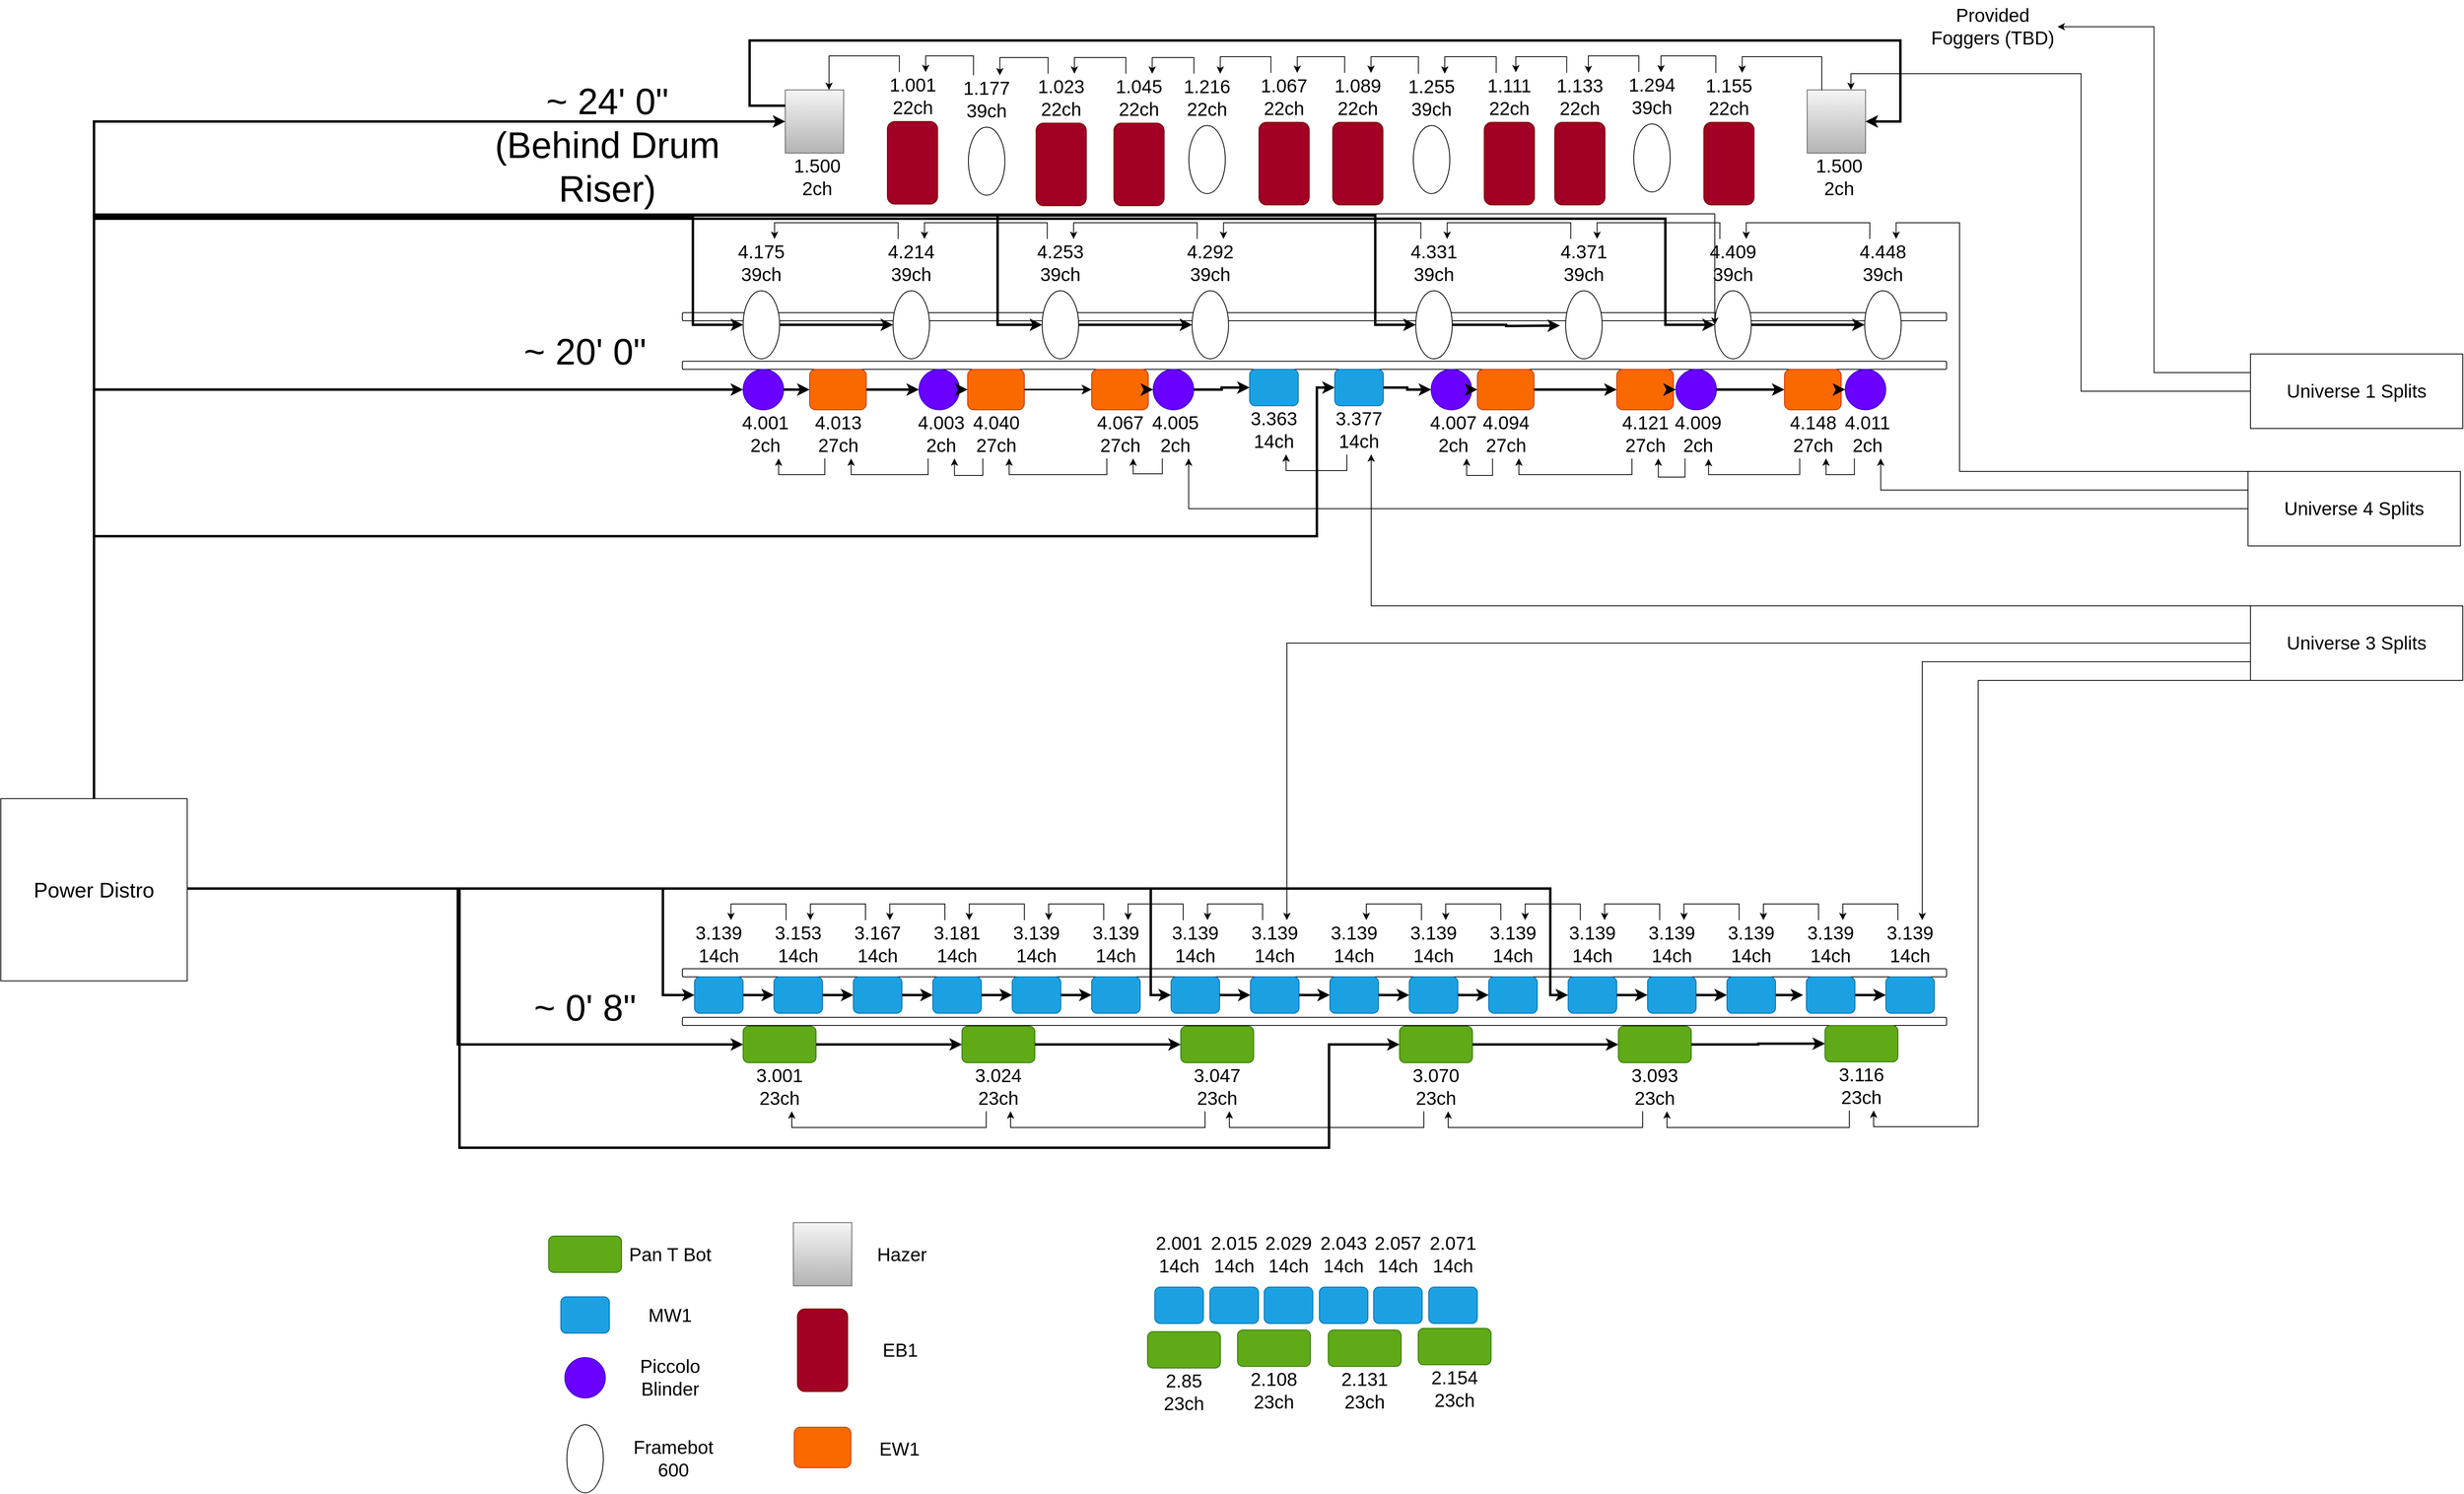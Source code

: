 <mxfile version="23.1.1" type="github">
  <diagram name="Page-1" id="1FZ-kuh0wa5P0Ij3Wnuq">
    <mxGraphModel dx="2840" dy="1277" grid="0" gridSize="15" guides="1" tooltips="1" connect="1" arrows="1" fold="1" page="1" pageScale="1" pageWidth="850" pageHeight="1100" math="0" shadow="0">
      <root>
        <mxCell id="0" />
        <mxCell id="1" parent="0" />
        <mxCell id="mNUhh_pSSpvhbF5x0rVs-1" value="" style="rounded=1;whiteSpace=wrap;html=1;" parent="1" vertex="1">
          <mxGeometry x="277" y="1272" width="1560" height="10" as="geometry" />
        </mxCell>
        <mxCell id="mNUhh_pSSpvhbF5x0rVs-2" value="" style="rounded=1;whiteSpace=wrap;html=1;" parent="1" vertex="1">
          <mxGeometry x="277" y="1212" width="1560" height="10" as="geometry" />
        </mxCell>
        <mxCell id="DsIkFXhPZ1wWTQOzJaBZ-2" value="" style="rounded=1;whiteSpace=wrap;html=1;" parent="1" vertex="1">
          <mxGeometry x="277" y="462" width="1560" height="10" as="geometry" />
        </mxCell>
        <mxCell id="DsIkFXhPZ1wWTQOzJaBZ-3" value="" style="rounded=1;whiteSpace=wrap;html=1;" parent="1" vertex="1">
          <mxGeometry x="277" y="402" width="1560" height="10" as="geometry" />
        </mxCell>
        <mxCell id="DsIkFXhPZ1wWTQOzJaBZ-4" value="~ 0&#39; 8&quot;" style="text;html=1;strokeColor=none;fillColor=none;align=center;verticalAlign=middle;whiteSpace=wrap;rounded=0;fontSize=45;" parent="1" vertex="1">
          <mxGeometry x="67" y="1227" width="180" height="65" as="geometry" />
        </mxCell>
        <mxCell id="DsIkFXhPZ1wWTQOzJaBZ-6" value="~ 20&#39; 0&quot;" style="text;html=1;strokeColor=none;fillColor=none;align=center;verticalAlign=middle;whiteSpace=wrap;rounded=0;fontSize=45;" parent="1" vertex="1">
          <mxGeometry x="67" y="417" width="180" height="65" as="geometry" />
        </mxCell>
        <mxCell id="DsIkFXhPZ1wWTQOzJaBZ-10" value="" style="group" parent="1" vertex="1" connectable="0">
          <mxGeometry x="352" y="1283" width="90" height="105" as="geometry" />
        </mxCell>
        <mxCell id="DsIkFXhPZ1wWTQOzJaBZ-7" value="" style="rounded=1;whiteSpace=wrap;html=1;fillColor=#60a917;fontColor=#ffffff;strokeColor=#2D7600;" parent="DsIkFXhPZ1wWTQOzJaBZ-10" vertex="1">
          <mxGeometry width="90" height="45" as="geometry" />
        </mxCell>
        <mxCell id="DsIkFXhPZ1wWTQOzJaBZ-8" value="3.001&lt;br&gt;23ch" style="text;html=1;strokeColor=none;fillColor=none;align=center;verticalAlign=middle;whiteSpace=wrap;rounded=0;fontSize=23;" parent="DsIkFXhPZ1wWTQOzJaBZ-10" vertex="1">
          <mxGeometry x="15" y="45" width="60" height="60" as="geometry" />
        </mxCell>
        <mxCell id="DsIkFXhPZ1wWTQOzJaBZ-11" value="" style="group" parent="1" vertex="1" connectable="0">
          <mxGeometry x="622" y="1283" width="90" height="105" as="geometry" />
        </mxCell>
        <mxCell id="DsIkFXhPZ1wWTQOzJaBZ-12" value="" style="rounded=1;whiteSpace=wrap;html=1;fillColor=#60a917;fontColor=#ffffff;strokeColor=#2D7600;" parent="DsIkFXhPZ1wWTQOzJaBZ-11" vertex="1">
          <mxGeometry width="90" height="45" as="geometry" />
        </mxCell>
        <mxCell id="DsIkFXhPZ1wWTQOzJaBZ-13" value="3.024&lt;br&gt;23ch" style="text;html=1;strokeColor=none;fillColor=none;align=center;verticalAlign=middle;whiteSpace=wrap;rounded=0;fontSize=23;" parent="DsIkFXhPZ1wWTQOzJaBZ-11" vertex="1">
          <mxGeometry x="15" y="45" width="60" height="60" as="geometry" />
        </mxCell>
        <mxCell id="DsIkFXhPZ1wWTQOzJaBZ-14" value="" style="group" parent="1" vertex="1" connectable="0">
          <mxGeometry x="892" y="1283" width="90" height="105" as="geometry" />
        </mxCell>
        <mxCell id="DsIkFXhPZ1wWTQOzJaBZ-15" value="" style="rounded=1;whiteSpace=wrap;html=1;fillColor=#60a917;fontColor=#ffffff;strokeColor=#2D7600;" parent="DsIkFXhPZ1wWTQOzJaBZ-14" vertex="1">
          <mxGeometry width="90" height="45" as="geometry" />
        </mxCell>
        <mxCell id="DsIkFXhPZ1wWTQOzJaBZ-16" value="3.047&lt;br&gt;23ch" style="text;html=1;strokeColor=none;fillColor=none;align=center;verticalAlign=middle;whiteSpace=wrap;rounded=0;fontSize=23;" parent="DsIkFXhPZ1wWTQOzJaBZ-14" vertex="1">
          <mxGeometry x="15" y="45" width="60" height="60" as="geometry" />
        </mxCell>
        <mxCell id="DsIkFXhPZ1wWTQOzJaBZ-17" value="" style="group" parent="1" vertex="1" connectable="0">
          <mxGeometry x="1162" y="1283" width="90" height="105" as="geometry" />
        </mxCell>
        <mxCell id="DsIkFXhPZ1wWTQOzJaBZ-18" value="" style="rounded=1;whiteSpace=wrap;html=1;fillColor=#60a917;fontColor=#ffffff;strokeColor=#2D7600;" parent="DsIkFXhPZ1wWTQOzJaBZ-17" vertex="1">
          <mxGeometry width="90" height="45" as="geometry" />
        </mxCell>
        <mxCell id="DsIkFXhPZ1wWTQOzJaBZ-19" value="3.070&lt;br&gt;23ch" style="text;html=1;strokeColor=none;fillColor=none;align=center;verticalAlign=middle;whiteSpace=wrap;rounded=0;fontSize=23;" parent="DsIkFXhPZ1wWTQOzJaBZ-17" vertex="1">
          <mxGeometry x="15" y="45" width="60" height="60" as="geometry" />
        </mxCell>
        <mxCell id="DsIkFXhPZ1wWTQOzJaBZ-20" value="" style="group" parent="1" vertex="1" connectable="0">
          <mxGeometry x="1432" y="1283" width="90" height="105" as="geometry" />
        </mxCell>
        <mxCell id="DsIkFXhPZ1wWTQOzJaBZ-21" value="" style="rounded=1;whiteSpace=wrap;html=1;fillColor=#60a917;fontColor=#ffffff;strokeColor=#2D7600;" parent="DsIkFXhPZ1wWTQOzJaBZ-20" vertex="1">
          <mxGeometry width="90" height="45" as="geometry" />
        </mxCell>
        <mxCell id="DsIkFXhPZ1wWTQOzJaBZ-22" value="3.093&lt;br&gt;23ch" style="text;html=1;strokeColor=none;fillColor=none;align=center;verticalAlign=middle;whiteSpace=wrap;rounded=0;fontSize=23;" parent="DsIkFXhPZ1wWTQOzJaBZ-20" vertex="1">
          <mxGeometry x="15" y="45" width="60" height="60" as="geometry" />
        </mxCell>
        <mxCell id="DsIkFXhPZ1wWTQOzJaBZ-23" value="" style="group" parent="1" vertex="1" connectable="0">
          <mxGeometry x="1687" y="1282" width="90" height="105" as="geometry" />
        </mxCell>
        <mxCell id="DsIkFXhPZ1wWTQOzJaBZ-24" value="" style="rounded=1;whiteSpace=wrap;html=1;fillColor=#60a917;fontColor=#ffffff;strokeColor=#2D7600;" parent="DsIkFXhPZ1wWTQOzJaBZ-23" vertex="1">
          <mxGeometry width="90" height="45" as="geometry" />
        </mxCell>
        <mxCell id="DsIkFXhPZ1wWTQOzJaBZ-25" value="3.116&lt;br&gt;23ch" style="text;html=1;strokeColor=none;fillColor=none;align=center;verticalAlign=middle;whiteSpace=wrap;rounded=0;fontSize=23;" parent="DsIkFXhPZ1wWTQOzJaBZ-23" vertex="1">
          <mxGeometry x="15" y="45" width="60" height="60" as="geometry" />
        </mxCell>
        <mxCell id="DsIkFXhPZ1wWTQOzJaBZ-28" value="" style="group" parent="1" vertex="1" connectable="0">
          <mxGeometry x="292" y="1152" width="60" height="115" as="geometry" />
        </mxCell>
        <mxCell id="DsIkFXhPZ1wWTQOzJaBZ-26" value="" style="rounded=1;whiteSpace=wrap;html=1;fillColor=#1ba1e2;fontColor=#ffffff;strokeColor=#006EAF;" parent="DsIkFXhPZ1wWTQOzJaBZ-28" vertex="1">
          <mxGeometry y="70" width="60" height="45" as="geometry" />
        </mxCell>
        <mxCell id="DsIkFXhPZ1wWTQOzJaBZ-27" value="3.139&lt;br&gt;14ch" style="text;html=1;strokeColor=none;fillColor=none;align=center;verticalAlign=middle;whiteSpace=wrap;rounded=0;fontSize=23;" parent="DsIkFXhPZ1wWTQOzJaBZ-28" vertex="1">
          <mxGeometry width="60" height="60" as="geometry" />
        </mxCell>
        <mxCell id="DsIkFXhPZ1wWTQOzJaBZ-29" value="" style="group" parent="1" vertex="1" connectable="0">
          <mxGeometry x="390" y="1152" width="60" height="115" as="geometry" />
        </mxCell>
        <mxCell id="DsIkFXhPZ1wWTQOzJaBZ-30" value="" style="rounded=1;whiteSpace=wrap;html=1;fillColor=#1ba1e2;fontColor=#ffffff;strokeColor=#006EAF;" parent="DsIkFXhPZ1wWTQOzJaBZ-29" vertex="1">
          <mxGeometry y="70" width="60" height="45" as="geometry" />
        </mxCell>
        <mxCell id="DsIkFXhPZ1wWTQOzJaBZ-31" value="3.153&lt;br&gt;14ch" style="text;html=1;strokeColor=none;fillColor=none;align=center;verticalAlign=middle;whiteSpace=wrap;rounded=0;fontSize=23;" parent="DsIkFXhPZ1wWTQOzJaBZ-29" vertex="1">
          <mxGeometry width="60" height="60" as="geometry" />
        </mxCell>
        <mxCell id="DsIkFXhPZ1wWTQOzJaBZ-32" value="" style="group" parent="1" vertex="1" connectable="0">
          <mxGeometry x="488" y="1152" width="60" height="115" as="geometry" />
        </mxCell>
        <mxCell id="DsIkFXhPZ1wWTQOzJaBZ-33" value="" style="rounded=1;whiteSpace=wrap;html=1;fillColor=#1ba1e2;fontColor=#ffffff;strokeColor=#006EAF;" parent="DsIkFXhPZ1wWTQOzJaBZ-32" vertex="1">
          <mxGeometry y="70" width="60" height="45" as="geometry" />
        </mxCell>
        <mxCell id="DsIkFXhPZ1wWTQOzJaBZ-34" value="3.167&lt;br&gt;14ch" style="text;html=1;strokeColor=none;fillColor=none;align=center;verticalAlign=middle;whiteSpace=wrap;rounded=0;fontSize=23;" parent="DsIkFXhPZ1wWTQOzJaBZ-32" vertex="1">
          <mxGeometry width="60" height="60" as="geometry" />
        </mxCell>
        <mxCell id="DsIkFXhPZ1wWTQOzJaBZ-35" value="" style="group" parent="1" vertex="1" connectable="0">
          <mxGeometry x="586" y="1152" width="60" height="115" as="geometry" />
        </mxCell>
        <mxCell id="DsIkFXhPZ1wWTQOzJaBZ-36" value="" style="rounded=1;whiteSpace=wrap;html=1;fillColor=#1ba1e2;fontColor=#ffffff;strokeColor=#006EAF;" parent="DsIkFXhPZ1wWTQOzJaBZ-35" vertex="1">
          <mxGeometry y="70" width="60" height="45" as="geometry" />
        </mxCell>
        <mxCell id="DsIkFXhPZ1wWTQOzJaBZ-37" value="3.181&lt;br&gt;14ch" style="text;html=1;strokeColor=none;fillColor=none;align=center;verticalAlign=middle;whiteSpace=wrap;rounded=0;fontSize=23;" parent="DsIkFXhPZ1wWTQOzJaBZ-35" vertex="1">
          <mxGeometry width="60" height="60" as="geometry" />
        </mxCell>
        <mxCell id="DsIkFXhPZ1wWTQOzJaBZ-38" value="" style="group" parent="1" vertex="1" connectable="0">
          <mxGeometry x="684" y="1152" width="60" height="115" as="geometry" />
        </mxCell>
        <mxCell id="DsIkFXhPZ1wWTQOzJaBZ-39" value="" style="rounded=1;whiteSpace=wrap;html=1;fillColor=#1ba1e2;fontColor=#ffffff;strokeColor=#006EAF;" parent="DsIkFXhPZ1wWTQOzJaBZ-38" vertex="1">
          <mxGeometry y="70" width="60" height="45" as="geometry" />
        </mxCell>
        <mxCell id="DsIkFXhPZ1wWTQOzJaBZ-40" value="3.139&lt;br&gt;14ch" style="text;html=1;strokeColor=none;fillColor=none;align=center;verticalAlign=middle;whiteSpace=wrap;rounded=0;fontSize=23;" parent="DsIkFXhPZ1wWTQOzJaBZ-38" vertex="1">
          <mxGeometry width="60" height="60" as="geometry" />
        </mxCell>
        <mxCell id="DsIkFXhPZ1wWTQOzJaBZ-41" value="" style="group" parent="1" vertex="1" connectable="0">
          <mxGeometry x="782" y="1152" width="60" height="115" as="geometry" />
        </mxCell>
        <mxCell id="DsIkFXhPZ1wWTQOzJaBZ-42" value="" style="rounded=1;whiteSpace=wrap;html=1;fillColor=#1ba1e2;fontColor=#ffffff;strokeColor=#006EAF;" parent="DsIkFXhPZ1wWTQOzJaBZ-41" vertex="1">
          <mxGeometry y="70" width="60" height="45" as="geometry" />
        </mxCell>
        <mxCell id="DsIkFXhPZ1wWTQOzJaBZ-43" value="3.139&lt;br&gt;14ch" style="text;html=1;strokeColor=none;fillColor=none;align=center;verticalAlign=middle;whiteSpace=wrap;rounded=0;fontSize=23;" parent="DsIkFXhPZ1wWTQOzJaBZ-41" vertex="1">
          <mxGeometry width="60" height="60" as="geometry" />
        </mxCell>
        <mxCell id="DsIkFXhPZ1wWTQOzJaBZ-44" value="" style="group" parent="1" vertex="1" connectable="0">
          <mxGeometry x="880" y="1152" width="60" height="115" as="geometry" />
        </mxCell>
        <mxCell id="DsIkFXhPZ1wWTQOzJaBZ-45" value="" style="rounded=1;whiteSpace=wrap;html=1;fillColor=#1ba1e2;fontColor=#ffffff;strokeColor=#006EAF;" parent="DsIkFXhPZ1wWTQOzJaBZ-44" vertex="1">
          <mxGeometry y="70" width="60" height="45" as="geometry" />
        </mxCell>
        <mxCell id="DsIkFXhPZ1wWTQOzJaBZ-46" value="3.139&lt;br&gt;14ch" style="text;html=1;strokeColor=none;fillColor=none;align=center;verticalAlign=middle;whiteSpace=wrap;rounded=0;fontSize=23;" parent="DsIkFXhPZ1wWTQOzJaBZ-44" vertex="1">
          <mxGeometry width="60" height="60" as="geometry" />
        </mxCell>
        <mxCell id="DsIkFXhPZ1wWTQOzJaBZ-47" value="" style="group" parent="1" vertex="1" connectable="0">
          <mxGeometry x="978" y="1152" width="60" height="115" as="geometry" />
        </mxCell>
        <mxCell id="DsIkFXhPZ1wWTQOzJaBZ-48" value="" style="rounded=1;whiteSpace=wrap;html=1;fillColor=#1ba1e2;fontColor=#ffffff;strokeColor=#006EAF;" parent="DsIkFXhPZ1wWTQOzJaBZ-47" vertex="1">
          <mxGeometry y="70" width="60" height="45" as="geometry" />
        </mxCell>
        <mxCell id="DsIkFXhPZ1wWTQOzJaBZ-49" value="3.139&lt;br&gt;14ch" style="text;html=1;strokeColor=none;fillColor=none;align=center;verticalAlign=middle;whiteSpace=wrap;rounded=0;fontSize=23;" parent="DsIkFXhPZ1wWTQOzJaBZ-47" vertex="1">
          <mxGeometry width="60" height="60" as="geometry" />
        </mxCell>
        <mxCell id="DsIkFXhPZ1wWTQOzJaBZ-50" value="" style="group" parent="1" vertex="1" connectable="0">
          <mxGeometry x="1076" y="1152" width="60" height="115" as="geometry" />
        </mxCell>
        <mxCell id="DsIkFXhPZ1wWTQOzJaBZ-51" value="" style="rounded=1;whiteSpace=wrap;html=1;fillColor=#1ba1e2;fontColor=#ffffff;strokeColor=#006EAF;" parent="DsIkFXhPZ1wWTQOzJaBZ-50" vertex="1">
          <mxGeometry y="70" width="60" height="45" as="geometry" />
        </mxCell>
        <mxCell id="DsIkFXhPZ1wWTQOzJaBZ-52" value="3.139&lt;br&gt;14ch" style="text;html=1;strokeColor=none;fillColor=none;align=center;verticalAlign=middle;whiteSpace=wrap;rounded=0;fontSize=23;" parent="DsIkFXhPZ1wWTQOzJaBZ-50" vertex="1">
          <mxGeometry width="60" height="60" as="geometry" />
        </mxCell>
        <mxCell id="DsIkFXhPZ1wWTQOzJaBZ-53" value="" style="group" parent="1" vertex="1" connectable="0">
          <mxGeometry x="1174" y="1152" width="60" height="115" as="geometry" />
        </mxCell>
        <mxCell id="DsIkFXhPZ1wWTQOzJaBZ-54" value="" style="rounded=1;whiteSpace=wrap;html=1;fillColor=#1ba1e2;fontColor=#ffffff;strokeColor=#006EAF;" parent="DsIkFXhPZ1wWTQOzJaBZ-53" vertex="1">
          <mxGeometry y="70" width="60" height="45" as="geometry" />
        </mxCell>
        <mxCell id="DsIkFXhPZ1wWTQOzJaBZ-55" value="3.139&lt;br&gt;14ch" style="text;html=1;strokeColor=none;fillColor=none;align=center;verticalAlign=middle;whiteSpace=wrap;rounded=0;fontSize=23;" parent="DsIkFXhPZ1wWTQOzJaBZ-53" vertex="1">
          <mxGeometry width="60" height="60" as="geometry" />
        </mxCell>
        <mxCell id="DsIkFXhPZ1wWTQOzJaBZ-56" value="" style="group" parent="1" vertex="1" connectable="0">
          <mxGeometry x="1272" y="1152" width="60" height="115" as="geometry" />
        </mxCell>
        <mxCell id="DsIkFXhPZ1wWTQOzJaBZ-57" value="" style="rounded=1;whiteSpace=wrap;html=1;fillColor=#1ba1e2;fontColor=#ffffff;strokeColor=#006EAF;" parent="DsIkFXhPZ1wWTQOzJaBZ-56" vertex="1">
          <mxGeometry y="70" width="60" height="45" as="geometry" />
        </mxCell>
        <mxCell id="DsIkFXhPZ1wWTQOzJaBZ-58" value="3.139&lt;br&gt;14ch" style="text;html=1;strokeColor=none;fillColor=none;align=center;verticalAlign=middle;whiteSpace=wrap;rounded=0;fontSize=23;" parent="DsIkFXhPZ1wWTQOzJaBZ-56" vertex="1">
          <mxGeometry width="60" height="60" as="geometry" />
        </mxCell>
        <mxCell id="DsIkFXhPZ1wWTQOzJaBZ-59" value="" style="group" parent="1" vertex="1" connectable="0">
          <mxGeometry x="1370" y="1152" width="60" height="115" as="geometry" />
        </mxCell>
        <mxCell id="DsIkFXhPZ1wWTQOzJaBZ-60" value="" style="rounded=1;whiteSpace=wrap;html=1;fillColor=#1ba1e2;fontColor=#ffffff;strokeColor=#006EAF;" parent="DsIkFXhPZ1wWTQOzJaBZ-59" vertex="1">
          <mxGeometry y="70" width="60" height="45" as="geometry" />
        </mxCell>
        <mxCell id="DsIkFXhPZ1wWTQOzJaBZ-61" value="3.139&lt;br&gt;14ch" style="text;html=1;strokeColor=none;fillColor=none;align=center;verticalAlign=middle;whiteSpace=wrap;rounded=0;fontSize=23;" parent="DsIkFXhPZ1wWTQOzJaBZ-59" vertex="1">
          <mxGeometry width="60" height="60" as="geometry" />
        </mxCell>
        <mxCell id="DsIkFXhPZ1wWTQOzJaBZ-62" value="" style="group" parent="1" vertex="1" connectable="0">
          <mxGeometry x="1468" y="1152" width="60" height="115" as="geometry" />
        </mxCell>
        <mxCell id="DsIkFXhPZ1wWTQOzJaBZ-63" value="" style="rounded=1;whiteSpace=wrap;html=1;fillColor=#1ba1e2;fontColor=#ffffff;strokeColor=#006EAF;" parent="DsIkFXhPZ1wWTQOzJaBZ-62" vertex="1">
          <mxGeometry y="70" width="60" height="45" as="geometry" />
        </mxCell>
        <mxCell id="DsIkFXhPZ1wWTQOzJaBZ-64" value="3.139&lt;br&gt;14ch" style="text;html=1;strokeColor=none;fillColor=none;align=center;verticalAlign=middle;whiteSpace=wrap;rounded=0;fontSize=23;" parent="DsIkFXhPZ1wWTQOzJaBZ-62" vertex="1">
          <mxGeometry width="60" height="60" as="geometry" />
        </mxCell>
        <mxCell id="DsIkFXhPZ1wWTQOzJaBZ-65" value="" style="group" parent="1" vertex="1" connectable="0">
          <mxGeometry x="1566" y="1152" width="60" height="115" as="geometry" />
        </mxCell>
        <mxCell id="Yz1NdHYIqoeAfp1s1f4n-185" style="edgeStyle=orthogonalEdgeStyle;rounded=0;orthogonalLoop=1;jettySize=auto;html=1;exitX=1;exitY=0.5;exitDx=0;exitDy=0;strokeWidth=3;" edge="1" parent="DsIkFXhPZ1wWTQOzJaBZ-65" source="DsIkFXhPZ1wWTQOzJaBZ-66">
          <mxGeometry relative="1" as="geometry">
            <mxPoint x="94" y="92.667" as="targetPoint" />
          </mxGeometry>
        </mxCell>
        <mxCell id="DsIkFXhPZ1wWTQOzJaBZ-66" value="&lt;br&gt;" style="rounded=1;whiteSpace=wrap;html=1;fillColor=#1ba1e2;fontColor=#ffffff;strokeColor=#006EAF;" parent="DsIkFXhPZ1wWTQOzJaBZ-65" vertex="1">
          <mxGeometry y="70" width="60" height="45" as="geometry" />
        </mxCell>
        <mxCell id="DsIkFXhPZ1wWTQOzJaBZ-67" value="3.139&lt;br&gt;14ch" style="text;html=1;strokeColor=none;fillColor=none;align=center;verticalAlign=middle;whiteSpace=wrap;rounded=0;fontSize=23;" parent="DsIkFXhPZ1wWTQOzJaBZ-65" vertex="1">
          <mxGeometry width="60" height="60" as="geometry" />
        </mxCell>
        <mxCell id="DsIkFXhPZ1wWTQOzJaBZ-68" value="" style="group" parent="1" vertex="1" connectable="0">
          <mxGeometry x="1664" y="1152" width="60" height="115" as="geometry" />
        </mxCell>
        <mxCell id="DsIkFXhPZ1wWTQOzJaBZ-69" value="" style="rounded=1;whiteSpace=wrap;html=1;fillColor=#1ba1e2;fontColor=#ffffff;strokeColor=#006EAF;" parent="DsIkFXhPZ1wWTQOzJaBZ-68" vertex="1">
          <mxGeometry y="70" width="60" height="45" as="geometry" />
        </mxCell>
        <mxCell id="DsIkFXhPZ1wWTQOzJaBZ-70" value="3.139&lt;br&gt;14ch" style="text;html=1;strokeColor=none;fillColor=none;align=center;verticalAlign=middle;whiteSpace=wrap;rounded=0;fontSize=23;" parent="DsIkFXhPZ1wWTQOzJaBZ-68" vertex="1">
          <mxGeometry width="60" height="60" as="geometry" />
        </mxCell>
        <mxCell id="DsIkFXhPZ1wWTQOzJaBZ-71" value="" style="group" parent="1" vertex="1" connectable="0">
          <mxGeometry x="1762" y="1152" width="60" height="115" as="geometry" />
        </mxCell>
        <mxCell id="DsIkFXhPZ1wWTQOzJaBZ-72" value="" style="rounded=1;whiteSpace=wrap;html=1;fillColor=#1ba1e2;fontColor=#ffffff;strokeColor=#006EAF;" parent="DsIkFXhPZ1wWTQOzJaBZ-71" vertex="1">
          <mxGeometry y="70" width="60" height="45" as="geometry" />
        </mxCell>
        <mxCell id="DsIkFXhPZ1wWTQOzJaBZ-73" value="3.139&lt;br&gt;14ch" style="text;html=1;strokeColor=none;fillColor=none;align=center;verticalAlign=middle;whiteSpace=wrap;rounded=0;fontSize=23;" parent="DsIkFXhPZ1wWTQOzJaBZ-71" vertex="1">
          <mxGeometry width="60" height="60" as="geometry" />
        </mxCell>
        <mxCell id="DsIkFXhPZ1wWTQOzJaBZ-74" value="" style="rounded=1;whiteSpace=wrap;html=1;fillColor=#60a917;strokeColor=#2D7600;fontColor=#ffffff;" parent="1" vertex="1">
          <mxGeometry x="112" y="1542" width="90" height="45" as="geometry" />
        </mxCell>
        <mxCell id="DsIkFXhPZ1wWTQOzJaBZ-75" value="Pan T Bot" style="text;html=1;strokeColor=none;fillColor=none;align=center;verticalAlign=middle;whiteSpace=wrap;rounded=0;fontSize=23;" parent="1" vertex="1">
          <mxGeometry x="202" y="1549.5" width="120" height="30" as="geometry" />
        </mxCell>
        <mxCell id="DsIkFXhPZ1wWTQOzJaBZ-76" value="" style="rounded=1;whiteSpace=wrap;html=1;fillColor=#1ba1e2;fontColor=#ffffff;strokeColor=#006EAF;" parent="1" vertex="1">
          <mxGeometry x="127" y="1617" width="60" height="45" as="geometry" />
        </mxCell>
        <mxCell id="DsIkFXhPZ1wWTQOzJaBZ-77" value="MW1" style="text;html=1;strokeColor=none;fillColor=none;align=center;verticalAlign=middle;whiteSpace=wrap;rounded=0;fontSize=23;" parent="1" vertex="1">
          <mxGeometry x="232" y="1624.5" width="60" height="30" as="geometry" />
        </mxCell>
        <mxCell id="DsIkFXhPZ1wWTQOzJaBZ-81" value="" style="group" parent="1" vertex="1" connectable="0">
          <mxGeometry x="347" y="472" width="65" height="110" as="geometry" />
        </mxCell>
        <mxCell id="DsIkFXhPZ1wWTQOzJaBZ-79" value="" style="ellipse;whiteSpace=wrap;html=1;aspect=fixed;fillColor=#6a00ff;fontColor=#ffffff;strokeColor=#3700CC;" parent="DsIkFXhPZ1wWTQOzJaBZ-81" vertex="1">
          <mxGeometry x="5" width="50" height="50" as="geometry" />
        </mxCell>
        <mxCell id="DsIkFXhPZ1wWTQOzJaBZ-80" value="4.001&lt;br&gt;2ch" style="text;html=1;strokeColor=none;fillColor=none;align=center;verticalAlign=middle;whiteSpace=wrap;rounded=0;fontSize=23;" parent="DsIkFXhPZ1wWTQOzJaBZ-81" vertex="1">
          <mxGeometry y="50" width="65" height="60" as="geometry" />
        </mxCell>
        <mxCell id="DsIkFXhPZ1wWTQOzJaBZ-82" value="" style="group" parent="1" vertex="1" connectable="0">
          <mxGeometry x="564" y="472" width="65" height="110" as="geometry" />
        </mxCell>
        <mxCell id="DsIkFXhPZ1wWTQOzJaBZ-83" value="" style="ellipse;whiteSpace=wrap;html=1;aspect=fixed;fillColor=#6a00ff;fontColor=#ffffff;strokeColor=#3700CC;" parent="DsIkFXhPZ1wWTQOzJaBZ-82" vertex="1">
          <mxGeometry x="5" width="50" height="50" as="geometry" />
        </mxCell>
        <mxCell id="DsIkFXhPZ1wWTQOzJaBZ-84" value="4.003&lt;br&gt;2ch" style="text;html=1;strokeColor=none;fillColor=none;align=center;verticalAlign=middle;whiteSpace=wrap;rounded=0;fontSize=23;" parent="DsIkFXhPZ1wWTQOzJaBZ-82" vertex="1">
          <mxGeometry y="50" width="65" height="60" as="geometry" />
        </mxCell>
        <mxCell id="DsIkFXhPZ1wWTQOzJaBZ-85" value="" style="group" parent="1" vertex="1" connectable="0">
          <mxGeometry x="853" y="472" width="65" height="110" as="geometry" />
        </mxCell>
        <mxCell id="DsIkFXhPZ1wWTQOzJaBZ-86" value="" style="ellipse;whiteSpace=wrap;html=1;aspect=fixed;fillColor=#6a00ff;fontColor=#ffffff;strokeColor=#3700CC;" parent="DsIkFXhPZ1wWTQOzJaBZ-85" vertex="1">
          <mxGeometry x="5" width="50" height="50" as="geometry" />
        </mxCell>
        <mxCell id="DsIkFXhPZ1wWTQOzJaBZ-87" value="4.005&lt;br&gt;2ch" style="text;html=1;strokeColor=none;fillColor=none;align=center;verticalAlign=middle;whiteSpace=wrap;rounded=0;fontSize=23;" parent="DsIkFXhPZ1wWTQOzJaBZ-85" vertex="1">
          <mxGeometry y="50" width="65" height="60" as="geometry" />
        </mxCell>
        <mxCell id="DsIkFXhPZ1wWTQOzJaBZ-88" value="" style="group" parent="1" vertex="1" connectable="0">
          <mxGeometry x="1196" y="472" width="65" height="110" as="geometry" />
        </mxCell>
        <mxCell id="DsIkFXhPZ1wWTQOzJaBZ-89" value="" style="ellipse;whiteSpace=wrap;html=1;aspect=fixed;fillColor=#6a00ff;fontColor=#ffffff;strokeColor=#3700CC;" parent="DsIkFXhPZ1wWTQOzJaBZ-88" vertex="1">
          <mxGeometry x="5" width="50" height="50" as="geometry" />
        </mxCell>
        <mxCell id="DsIkFXhPZ1wWTQOzJaBZ-90" value="4.007&lt;br&gt;2ch" style="text;html=1;strokeColor=none;fillColor=none;align=center;verticalAlign=middle;whiteSpace=wrap;rounded=0;fontSize=23;" parent="DsIkFXhPZ1wWTQOzJaBZ-88" vertex="1">
          <mxGeometry y="50" width="65" height="60" as="geometry" />
        </mxCell>
        <mxCell id="DsIkFXhPZ1wWTQOzJaBZ-91" value="" style="group" parent="1" vertex="1" connectable="0">
          <mxGeometry x="1498" y="472" width="65" height="110" as="geometry" />
        </mxCell>
        <mxCell id="DsIkFXhPZ1wWTQOzJaBZ-92" value="" style="ellipse;whiteSpace=wrap;html=1;aspect=fixed;fillColor=#6a00ff;fontColor=#ffffff;strokeColor=#3700CC;" parent="DsIkFXhPZ1wWTQOzJaBZ-91" vertex="1">
          <mxGeometry x="5" width="50" height="50" as="geometry" />
        </mxCell>
        <mxCell id="DsIkFXhPZ1wWTQOzJaBZ-93" value="4.009&lt;br&gt;2ch" style="text;html=1;strokeColor=none;fillColor=none;align=center;verticalAlign=middle;whiteSpace=wrap;rounded=0;fontSize=23;" parent="DsIkFXhPZ1wWTQOzJaBZ-91" vertex="1">
          <mxGeometry y="50" width="65" height="60" as="geometry" />
        </mxCell>
        <mxCell id="DsIkFXhPZ1wWTQOzJaBZ-97" value="" style="group" parent="1" vertex="1" connectable="0">
          <mxGeometry x="1707" y="472" width="65" height="110" as="geometry" />
        </mxCell>
        <mxCell id="DsIkFXhPZ1wWTQOzJaBZ-98" value="" style="ellipse;whiteSpace=wrap;html=1;aspect=fixed;fillColor=#6a00ff;fontColor=#ffffff;strokeColor=#3700CC;" parent="DsIkFXhPZ1wWTQOzJaBZ-97" vertex="1">
          <mxGeometry x="5" width="50" height="50" as="geometry" />
        </mxCell>
        <mxCell id="DsIkFXhPZ1wWTQOzJaBZ-99" value="4.011&lt;br&gt;2ch" style="text;html=1;strokeColor=none;fillColor=none;align=center;verticalAlign=middle;whiteSpace=wrap;rounded=0;fontSize=23;" parent="DsIkFXhPZ1wWTQOzJaBZ-97" vertex="1">
          <mxGeometry y="50" width="65" height="60" as="geometry" />
        </mxCell>
        <mxCell id="DsIkFXhPZ1wWTQOzJaBZ-100" value="" style="ellipse;whiteSpace=wrap;html=1;aspect=fixed;fillColor=#6a00ff;fontColor=#ffffff;strokeColor=#3700CC;" parent="1" vertex="1">
          <mxGeometry x="132" y="1692" width="50" height="50" as="geometry" />
        </mxCell>
        <mxCell id="DsIkFXhPZ1wWTQOzJaBZ-101" value="Piccolo Blinder" style="text;html=1;strokeColor=none;fillColor=none;align=center;verticalAlign=middle;whiteSpace=wrap;rounded=0;fontSize=23;" parent="1" vertex="1">
          <mxGeometry x="232" y="1702" width="60" height="30" as="geometry" />
        </mxCell>
        <mxCell id="DsIkFXhPZ1wWTQOzJaBZ-102" value="~ 24&#39; 0&quot;&lt;br&gt;(Behind Drum Riser)" style="text;html=1;strokeColor=none;fillColor=none;align=center;verticalAlign=middle;whiteSpace=wrap;rounded=0;fontSize=45;" parent="1" vertex="1">
          <mxGeometry x="22" y="117" width="325" height="155" as="geometry" />
        </mxCell>
        <mxCell id="DsIkFXhPZ1wWTQOzJaBZ-105" value="" style="group" parent="1" vertex="1" connectable="0">
          <mxGeometry x="434" y="472" width="70" height="110" as="geometry" />
        </mxCell>
        <mxCell id="DsIkFXhPZ1wWTQOzJaBZ-103" value="" style="rounded=1;whiteSpace=wrap;html=1;fillColor=#fa6800;fontColor=#000000;strokeColor=#C73500;" parent="DsIkFXhPZ1wWTQOzJaBZ-105" vertex="1">
          <mxGeometry width="70" height="50" as="geometry" />
        </mxCell>
        <mxCell id="DsIkFXhPZ1wWTQOzJaBZ-104" value="4.013&lt;br&gt;27ch" style="text;html=1;strokeColor=none;fillColor=none;align=center;verticalAlign=middle;whiteSpace=wrap;rounded=0;fontSize=23;" parent="DsIkFXhPZ1wWTQOzJaBZ-105" vertex="1">
          <mxGeometry x="2.5" y="50" width="65" height="60" as="geometry" />
        </mxCell>
        <mxCell id="DsIkFXhPZ1wWTQOzJaBZ-106" value="" style="group" parent="1" vertex="1" connectable="0">
          <mxGeometry x="629" y="472" width="70" height="110" as="geometry" />
        </mxCell>
        <mxCell id="DsIkFXhPZ1wWTQOzJaBZ-107" value="" style="rounded=1;whiteSpace=wrap;html=1;fillColor=#fa6800;fontColor=#000000;strokeColor=#C73500;" parent="DsIkFXhPZ1wWTQOzJaBZ-106" vertex="1">
          <mxGeometry width="70" height="50" as="geometry" />
        </mxCell>
        <mxCell id="DsIkFXhPZ1wWTQOzJaBZ-108" value="4.040&lt;br&gt;27ch" style="text;html=1;strokeColor=none;fillColor=none;align=center;verticalAlign=middle;whiteSpace=wrap;rounded=0;fontSize=23;" parent="DsIkFXhPZ1wWTQOzJaBZ-106" vertex="1">
          <mxGeometry x="2.5" y="50" width="65" height="60" as="geometry" />
        </mxCell>
        <mxCell id="DsIkFXhPZ1wWTQOzJaBZ-109" value="" style="group" parent="1" vertex="1" connectable="0">
          <mxGeometry x="782" y="472" width="70" height="110" as="geometry" />
        </mxCell>
        <mxCell id="DsIkFXhPZ1wWTQOzJaBZ-110" value="" style="rounded=1;whiteSpace=wrap;html=1;fillColor=#fa6800;fontColor=#000000;strokeColor=#C73500;" parent="DsIkFXhPZ1wWTQOzJaBZ-109" vertex="1">
          <mxGeometry width="70" height="50" as="geometry" />
        </mxCell>
        <mxCell id="DsIkFXhPZ1wWTQOzJaBZ-111" value="4.067&lt;br&gt;27ch" style="text;html=1;strokeColor=none;fillColor=none;align=center;verticalAlign=middle;whiteSpace=wrap;rounded=0;fontSize=23;" parent="DsIkFXhPZ1wWTQOzJaBZ-109" vertex="1">
          <mxGeometry x="2.5" y="50" width="65" height="60" as="geometry" />
        </mxCell>
        <mxCell id="DsIkFXhPZ1wWTQOzJaBZ-117" value="" style="group" parent="1" vertex="1" connectable="0">
          <mxGeometry x="1082" y="472" width="60" height="105" as="geometry" />
        </mxCell>
        <mxCell id="DsIkFXhPZ1wWTQOzJaBZ-115" value="3.377&lt;br&gt;14ch" style="text;html=1;strokeColor=none;fillColor=none;align=center;verticalAlign=middle;whiteSpace=wrap;rounded=0;fontSize=23;" parent="DsIkFXhPZ1wWTQOzJaBZ-117" vertex="1">
          <mxGeometry y="45" width="60" height="60" as="geometry" />
        </mxCell>
        <mxCell id="DsIkFXhPZ1wWTQOzJaBZ-116" value="" style="rounded=1;whiteSpace=wrap;html=1;fillColor=#1ba1e2;fontColor=#ffffff;strokeColor=#006EAF;" parent="DsIkFXhPZ1wWTQOzJaBZ-117" vertex="1">
          <mxGeometry width="60" height="45" as="geometry" />
        </mxCell>
        <mxCell id="DsIkFXhPZ1wWTQOzJaBZ-118" value="" style="group" parent="1" vertex="1" connectable="0">
          <mxGeometry x="977" y="472" width="60" height="105" as="geometry" />
        </mxCell>
        <mxCell id="DsIkFXhPZ1wWTQOzJaBZ-114" value="3.363&lt;br&gt;14ch" style="text;html=1;strokeColor=none;fillColor=none;align=center;verticalAlign=middle;whiteSpace=wrap;rounded=0;fontSize=23;" parent="DsIkFXhPZ1wWTQOzJaBZ-118" vertex="1">
          <mxGeometry y="45" width="60" height="60" as="geometry" />
        </mxCell>
        <mxCell id="DsIkFXhPZ1wWTQOzJaBZ-113" value="" style="rounded=1;whiteSpace=wrap;html=1;fillColor=#1ba1e2;fontColor=#ffffff;strokeColor=#006EAF;" parent="DsIkFXhPZ1wWTQOzJaBZ-118" vertex="1">
          <mxGeometry width="60" height="45" as="geometry" />
        </mxCell>
        <mxCell id="DsIkFXhPZ1wWTQOzJaBZ-119" value="" style="group" parent="1" vertex="1" connectable="0">
          <mxGeometry x="1430" y="472" width="70" height="110" as="geometry" />
        </mxCell>
        <mxCell id="DsIkFXhPZ1wWTQOzJaBZ-120" value="" style="rounded=1;whiteSpace=wrap;html=1;fillColor=#fa6800;fontColor=#000000;strokeColor=#C73500;" parent="DsIkFXhPZ1wWTQOzJaBZ-119" vertex="1">
          <mxGeometry width="70" height="50" as="geometry" />
        </mxCell>
        <mxCell id="DsIkFXhPZ1wWTQOzJaBZ-121" value="4.121&lt;br&gt;27ch" style="text;html=1;strokeColor=none;fillColor=none;align=center;verticalAlign=middle;whiteSpace=wrap;rounded=0;fontSize=23;" parent="DsIkFXhPZ1wWTQOzJaBZ-119" vertex="1">
          <mxGeometry x="2.5" y="50" width="65" height="60" as="geometry" />
        </mxCell>
        <mxCell id="DsIkFXhPZ1wWTQOzJaBZ-122" value="" style="group" parent="1" vertex="1" connectable="0">
          <mxGeometry x="1258" y="472" width="70" height="110" as="geometry" />
        </mxCell>
        <mxCell id="DsIkFXhPZ1wWTQOzJaBZ-123" value="" style="rounded=1;whiteSpace=wrap;html=1;fillColor=#fa6800;fontColor=#000000;strokeColor=#C73500;" parent="DsIkFXhPZ1wWTQOzJaBZ-122" vertex="1">
          <mxGeometry width="70" height="50" as="geometry" />
        </mxCell>
        <mxCell id="DsIkFXhPZ1wWTQOzJaBZ-124" value="4.094&lt;br&gt;27ch" style="text;html=1;strokeColor=none;fillColor=none;align=center;verticalAlign=middle;whiteSpace=wrap;rounded=0;fontSize=23;" parent="DsIkFXhPZ1wWTQOzJaBZ-122" vertex="1">
          <mxGeometry x="2.5" y="50" width="65" height="60" as="geometry" />
        </mxCell>
        <mxCell id="DsIkFXhPZ1wWTQOzJaBZ-129" value="" style="group" parent="1" vertex="1" connectable="0">
          <mxGeometry x="1637" y="472" width="70" height="110" as="geometry" />
        </mxCell>
        <mxCell id="DsIkFXhPZ1wWTQOzJaBZ-130" value="" style="rounded=1;whiteSpace=wrap;html=1;fillColor=#fa6800;fontColor=#000000;strokeColor=#C73500;" parent="DsIkFXhPZ1wWTQOzJaBZ-129" vertex="1">
          <mxGeometry width="70" height="50" as="geometry" />
        </mxCell>
        <mxCell id="DsIkFXhPZ1wWTQOzJaBZ-131" value="4.148&lt;br&gt;27ch" style="text;html=1;strokeColor=none;fillColor=none;align=center;verticalAlign=middle;whiteSpace=wrap;rounded=0;fontSize=23;" parent="DsIkFXhPZ1wWTQOzJaBZ-129" vertex="1">
          <mxGeometry x="2.5" y="50" width="65" height="60" as="geometry" />
        </mxCell>
        <mxCell id="DsIkFXhPZ1wWTQOzJaBZ-134" value="" style="group" parent="1" vertex="1" connectable="0">
          <mxGeometry x="342" y="311" width="65" height="148" as="geometry" />
        </mxCell>
        <mxCell id="DsIkFXhPZ1wWTQOzJaBZ-132" value="" style="ellipse;whiteSpace=wrap;html=1;" parent="DsIkFXhPZ1wWTQOzJaBZ-134" vertex="1">
          <mxGeometry x="10" y="64" width="45" height="84" as="geometry" />
        </mxCell>
        <mxCell id="DsIkFXhPZ1wWTQOzJaBZ-133" value="4.175&lt;br&gt;39ch" style="text;html=1;strokeColor=none;fillColor=none;align=center;verticalAlign=middle;whiteSpace=wrap;rounded=0;fontSize=23;" parent="DsIkFXhPZ1wWTQOzJaBZ-134" vertex="1">
          <mxGeometry width="65" height="60" as="geometry" />
        </mxCell>
        <mxCell id="DsIkFXhPZ1wWTQOzJaBZ-135" value="" style="group" parent="1" vertex="1" connectable="0">
          <mxGeometry x="527" y="311" width="65" height="148" as="geometry" />
        </mxCell>
        <mxCell id="DsIkFXhPZ1wWTQOzJaBZ-136" value="" style="ellipse;whiteSpace=wrap;html=1;" parent="DsIkFXhPZ1wWTQOzJaBZ-135" vertex="1">
          <mxGeometry x="10" y="64" width="45" height="84" as="geometry" />
        </mxCell>
        <mxCell id="DsIkFXhPZ1wWTQOzJaBZ-137" value="4.214&lt;br&gt;39ch" style="text;html=1;strokeColor=none;fillColor=none;align=center;verticalAlign=middle;whiteSpace=wrap;rounded=0;fontSize=23;" parent="DsIkFXhPZ1wWTQOzJaBZ-135" vertex="1">
          <mxGeometry width="65" height="60" as="geometry" />
        </mxCell>
        <mxCell id="DsIkFXhPZ1wWTQOzJaBZ-138" value="" style="group" parent="1" vertex="1" connectable="0">
          <mxGeometry x="711" y="311" width="65" height="148" as="geometry" />
        </mxCell>
        <mxCell id="DsIkFXhPZ1wWTQOzJaBZ-139" value="" style="ellipse;whiteSpace=wrap;html=1;" parent="DsIkFXhPZ1wWTQOzJaBZ-138" vertex="1">
          <mxGeometry x="10" y="64" width="45" height="84" as="geometry" />
        </mxCell>
        <mxCell id="DsIkFXhPZ1wWTQOzJaBZ-140" value="4.253&lt;br&gt;39ch" style="text;html=1;strokeColor=none;fillColor=none;align=center;verticalAlign=middle;whiteSpace=wrap;rounded=0;fontSize=23;" parent="DsIkFXhPZ1wWTQOzJaBZ-138" vertex="1">
          <mxGeometry width="65" height="60" as="geometry" />
        </mxCell>
        <mxCell id="DsIkFXhPZ1wWTQOzJaBZ-141" value="" style="group" parent="1" vertex="1" connectable="0">
          <mxGeometry x="1172" y="311" width="65" height="148" as="geometry" />
        </mxCell>
        <mxCell id="Yz1NdHYIqoeAfp1s1f4n-201" style="edgeStyle=orthogonalEdgeStyle;rounded=0;orthogonalLoop=1;jettySize=auto;html=1;exitX=1;exitY=0.5;exitDx=0;exitDy=0;strokeWidth=3;" edge="1" parent="DsIkFXhPZ1wWTQOzJaBZ-141" source="DsIkFXhPZ1wWTQOzJaBZ-142">
          <mxGeometry relative="1" as="geometry">
            <mxPoint x="188" y="107" as="targetPoint" />
          </mxGeometry>
        </mxCell>
        <mxCell id="DsIkFXhPZ1wWTQOzJaBZ-142" value="" style="ellipse;whiteSpace=wrap;html=1;" parent="DsIkFXhPZ1wWTQOzJaBZ-141" vertex="1">
          <mxGeometry x="10" y="64" width="45" height="84" as="geometry" />
        </mxCell>
        <mxCell id="DsIkFXhPZ1wWTQOzJaBZ-143" value="4.331&lt;br&gt;39ch" style="text;html=1;strokeColor=none;fillColor=none;align=center;verticalAlign=middle;whiteSpace=wrap;rounded=0;fontSize=23;" parent="DsIkFXhPZ1wWTQOzJaBZ-141" vertex="1">
          <mxGeometry width="65" height="60" as="geometry" />
        </mxCell>
        <mxCell id="DsIkFXhPZ1wWTQOzJaBZ-144" value="" style="group" parent="1" vertex="1" connectable="0">
          <mxGeometry x="896" y="311" width="65" height="148" as="geometry" />
        </mxCell>
        <mxCell id="DsIkFXhPZ1wWTQOzJaBZ-145" value="" style="ellipse;whiteSpace=wrap;html=1;" parent="DsIkFXhPZ1wWTQOzJaBZ-144" vertex="1">
          <mxGeometry x="10" y="64" width="45" height="84" as="geometry" />
        </mxCell>
        <mxCell id="DsIkFXhPZ1wWTQOzJaBZ-146" value="4.292&lt;br&gt;39ch" style="text;html=1;strokeColor=none;fillColor=none;align=center;verticalAlign=middle;whiteSpace=wrap;rounded=0;fontSize=23;" parent="DsIkFXhPZ1wWTQOzJaBZ-144" vertex="1">
          <mxGeometry width="65" height="60" as="geometry" />
        </mxCell>
        <mxCell id="DsIkFXhPZ1wWTQOzJaBZ-147" value="" style="group" parent="1" vertex="1" connectable="0">
          <mxGeometry x="1357" y="311" width="65" height="148" as="geometry" />
        </mxCell>
        <mxCell id="DsIkFXhPZ1wWTQOzJaBZ-148" value="" style="ellipse;whiteSpace=wrap;html=1;" parent="DsIkFXhPZ1wWTQOzJaBZ-147" vertex="1">
          <mxGeometry x="10" y="64" width="45" height="84" as="geometry" />
        </mxCell>
        <mxCell id="DsIkFXhPZ1wWTQOzJaBZ-149" value="4.371&lt;br&gt;39ch" style="text;html=1;strokeColor=none;fillColor=none;align=center;verticalAlign=middle;whiteSpace=wrap;rounded=0;fontSize=23;" parent="DsIkFXhPZ1wWTQOzJaBZ-147" vertex="1">
          <mxGeometry width="65" height="60" as="geometry" />
        </mxCell>
        <mxCell id="DsIkFXhPZ1wWTQOzJaBZ-150" value="" style="group" parent="1" vertex="1" connectable="0">
          <mxGeometry x="1541" y="311" width="65" height="148" as="geometry" />
        </mxCell>
        <mxCell id="DsIkFXhPZ1wWTQOzJaBZ-151" value="" style="ellipse;whiteSpace=wrap;html=1;" parent="DsIkFXhPZ1wWTQOzJaBZ-150" vertex="1">
          <mxGeometry x="10" y="64" width="45" height="84" as="geometry" />
        </mxCell>
        <mxCell id="DsIkFXhPZ1wWTQOzJaBZ-152" value="4.409&lt;br&gt;39ch" style="text;html=1;strokeColor=none;fillColor=none;align=center;verticalAlign=middle;whiteSpace=wrap;rounded=0;fontSize=23;" parent="DsIkFXhPZ1wWTQOzJaBZ-150" vertex="1">
          <mxGeometry width="65" height="60" as="geometry" />
        </mxCell>
        <mxCell id="DsIkFXhPZ1wWTQOzJaBZ-153" value="" style="group" parent="1" vertex="1" connectable="0">
          <mxGeometry x="1726" y="311" width="65" height="148" as="geometry" />
        </mxCell>
        <mxCell id="DsIkFXhPZ1wWTQOzJaBZ-154" value="" style="ellipse;whiteSpace=wrap;html=1;" parent="DsIkFXhPZ1wWTQOzJaBZ-153" vertex="1">
          <mxGeometry x="10" y="64" width="45" height="84" as="geometry" />
        </mxCell>
        <mxCell id="DsIkFXhPZ1wWTQOzJaBZ-155" value="4.448&lt;br&gt;39ch" style="text;html=1;strokeColor=none;fillColor=none;align=center;verticalAlign=middle;whiteSpace=wrap;rounded=0;fontSize=23;" parent="DsIkFXhPZ1wWTQOzJaBZ-153" vertex="1">
          <mxGeometry width="65" height="60" as="geometry" />
        </mxCell>
        <mxCell id="DsIkFXhPZ1wWTQOzJaBZ-156" value="" style="ellipse;whiteSpace=wrap;html=1;" parent="1" vertex="1">
          <mxGeometry x="134.5" y="1775" width="45" height="84" as="geometry" />
        </mxCell>
        <mxCell id="DsIkFXhPZ1wWTQOzJaBZ-157" value="Framebot 600" style="text;html=1;strokeColor=none;fillColor=none;align=center;verticalAlign=middle;whiteSpace=wrap;rounded=0;fontSize=23;" parent="1" vertex="1">
          <mxGeometry x="236" y="1802" width="60" height="30" as="geometry" />
        </mxCell>
        <mxCell id="Yz1NdHYIqoeAfp1s1f4n-1" value="" style="group" vertex="1" connectable="0" parent="1">
          <mxGeometry x="620" y="109" width="65" height="148" as="geometry" />
        </mxCell>
        <mxCell id="Yz1NdHYIqoeAfp1s1f4n-2" value="" style="ellipse;whiteSpace=wrap;html=1;" vertex="1" parent="Yz1NdHYIqoeAfp1s1f4n-1">
          <mxGeometry x="10" y="64" width="45" height="84" as="geometry" />
        </mxCell>
        <mxCell id="Yz1NdHYIqoeAfp1s1f4n-3" value="1.177&lt;br&gt;39ch" style="text;html=1;strokeColor=none;fillColor=none;align=center;verticalAlign=middle;whiteSpace=wrap;rounded=0;fontSize=23;" vertex="1" parent="Yz1NdHYIqoeAfp1s1f4n-1">
          <mxGeometry width="65" height="60" as="geometry" />
        </mxCell>
        <mxCell id="Yz1NdHYIqoeAfp1s1f4n-4" value="" style="group" vertex="1" connectable="0" parent="1">
          <mxGeometry x="892" y="107" width="65" height="148" as="geometry" />
        </mxCell>
        <mxCell id="Yz1NdHYIqoeAfp1s1f4n-5" value="" style="ellipse;whiteSpace=wrap;html=1;" vertex="1" parent="Yz1NdHYIqoeAfp1s1f4n-4">
          <mxGeometry x="10" y="64" width="45" height="84" as="geometry" />
        </mxCell>
        <mxCell id="Yz1NdHYIqoeAfp1s1f4n-6" value="1.216&lt;br&gt;22ch" style="text;html=1;strokeColor=none;fillColor=none;align=center;verticalAlign=middle;whiteSpace=wrap;rounded=0;fontSize=23;" vertex="1" parent="Yz1NdHYIqoeAfp1s1f4n-4">
          <mxGeometry width="65" height="60" as="geometry" />
        </mxCell>
        <mxCell id="Yz1NdHYIqoeAfp1s1f4n-7" value="" style="group" vertex="1" connectable="0" parent="1">
          <mxGeometry x="1169" y="107" width="65" height="148" as="geometry" />
        </mxCell>
        <mxCell id="Yz1NdHYIqoeAfp1s1f4n-8" value="" style="ellipse;whiteSpace=wrap;html=1;" vertex="1" parent="Yz1NdHYIqoeAfp1s1f4n-7">
          <mxGeometry x="10" y="64" width="45" height="84" as="geometry" />
        </mxCell>
        <mxCell id="Yz1NdHYIqoeAfp1s1f4n-9" value="1.255&lt;br&gt;39ch" style="text;html=1;strokeColor=none;fillColor=none;align=center;verticalAlign=middle;whiteSpace=wrap;rounded=0;fontSize=23;" vertex="1" parent="Yz1NdHYIqoeAfp1s1f4n-7">
          <mxGeometry width="65" height="60" as="geometry" />
        </mxCell>
        <mxCell id="Yz1NdHYIqoeAfp1s1f4n-10" value="" style="group" vertex="1" connectable="0" parent="1">
          <mxGeometry x="1441" y="105" width="65" height="148" as="geometry" />
        </mxCell>
        <mxCell id="Yz1NdHYIqoeAfp1s1f4n-11" value="" style="ellipse;whiteSpace=wrap;html=1;" vertex="1" parent="Yz1NdHYIqoeAfp1s1f4n-10">
          <mxGeometry x="10" y="64" width="45" height="84" as="geometry" />
        </mxCell>
        <mxCell id="Yz1NdHYIqoeAfp1s1f4n-12" value="1.294&lt;br&gt;39ch" style="text;html=1;strokeColor=none;fillColor=none;align=center;verticalAlign=middle;whiteSpace=wrap;rounded=0;fontSize=23;" vertex="1" parent="Yz1NdHYIqoeAfp1s1f4n-10">
          <mxGeometry width="65" height="60" as="geometry" />
        </mxCell>
        <mxCell id="Yz1NdHYIqoeAfp1s1f4n-15" value="" style="group" vertex="1" connectable="0" parent="1">
          <mxGeometry x="404" y="127" width="72" height="138" as="geometry" />
        </mxCell>
        <mxCell id="Yz1NdHYIqoeAfp1s1f4n-13" value="" style="rounded=0;whiteSpace=wrap;html=1;fillColor=#f5f5f5;gradientColor=#b3b3b3;strokeColor=#666666;" vertex="1" parent="Yz1NdHYIqoeAfp1s1f4n-15">
          <mxGeometry width="72" height="78" as="geometry" />
        </mxCell>
        <mxCell id="Yz1NdHYIqoeAfp1s1f4n-14" value="1.500&lt;br&gt;2ch" style="text;html=1;strokeColor=none;fillColor=none;align=center;verticalAlign=middle;whiteSpace=wrap;rounded=0;fontSize=23;" vertex="1" parent="Yz1NdHYIqoeAfp1s1f4n-15">
          <mxGeometry x="7" y="78" width="65" height="60" as="geometry" />
        </mxCell>
        <mxCell id="Yz1NdHYIqoeAfp1s1f4n-16" value="" style="group" vertex="1" connectable="0" parent="1">
          <mxGeometry x="1665" y="127" width="72" height="138" as="geometry" />
        </mxCell>
        <mxCell id="Yz1NdHYIqoeAfp1s1f4n-17" value="" style="rounded=0;whiteSpace=wrap;html=1;fillColor=#f5f5f5;gradientColor=#b3b3b3;strokeColor=#666666;" vertex="1" parent="Yz1NdHYIqoeAfp1s1f4n-16">
          <mxGeometry width="72" height="78" as="geometry" />
        </mxCell>
        <mxCell id="Yz1NdHYIqoeAfp1s1f4n-18" value="1.500&lt;br&gt;2ch" style="text;html=1;strokeColor=none;fillColor=none;align=center;verticalAlign=middle;whiteSpace=wrap;rounded=0;fontSize=23;" vertex="1" parent="Yz1NdHYIqoeAfp1s1f4n-16">
          <mxGeometry x="7" y="78" width="65" height="60" as="geometry" />
        </mxCell>
        <mxCell id="Yz1NdHYIqoeAfp1s1f4n-19" value="" style="rounded=0;whiteSpace=wrap;html=1;fillColor=#f5f5f5;gradientColor=#b3b3b3;strokeColor=#666666;" vertex="1" parent="1">
          <mxGeometry x="414" y="1525.5" width="72" height="78" as="geometry" />
        </mxCell>
        <mxCell id="Yz1NdHYIqoeAfp1s1f4n-20" value="Hazer" style="text;html=1;strokeColor=none;fillColor=none;align=center;verticalAlign=middle;whiteSpace=wrap;rounded=0;fontSize=23;" vertex="1" parent="1">
          <mxGeometry x="488" y="1549.5" width="120" height="30" as="geometry" />
        </mxCell>
        <mxCell id="Yz1NdHYIqoeAfp1s1f4n-25" value="" style="group" vertex="1" connectable="0" parent="1">
          <mxGeometry x="528.5" y="105" width="65" height="163" as="geometry" />
        </mxCell>
        <mxCell id="Yz1NdHYIqoeAfp1s1f4n-21" value="" style="rounded=1;whiteSpace=wrap;html=1;fillColor=#a20025;fontColor=#ffffff;strokeColor=#6F0000;" vertex="1" parent="Yz1NdHYIqoeAfp1s1f4n-25">
          <mxGeometry x="1.5" y="61" width="62" height="102" as="geometry" />
        </mxCell>
        <mxCell id="Yz1NdHYIqoeAfp1s1f4n-24" value="1.001&lt;br&gt;22ch" style="text;html=1;strokeColor=none;fillColor=none;align=center;verticalAlign=middle;whiteSpace=wrap;rounded=0;fontSize=23;" vertex="1" parent="Yz1NdHYIqoeAfp1s1f4n-25">
          <mxGeometry width="65" height="60" as="geometry" />
        </mxCell>
        <mxCell id="Yz1NdHYIqoeAfp1s1f4n-26" value="" style="group" vertex="1" connectable="0" parent="1">
          <mxGeometry x="712" y="107" width="65" height="163" as="geometry" />
        </mxCell>
        <mxCell id="Yz1NdHYIqoeAfp1s1f4n-27" value="" style="rounded=1;whiteSpace=wrap;html=1;fillColor=#a20025;fontColor=#ffffff;strokeColor=#6F0000;" vertex="1" parent="Yz1NdHYIqoeAfp1s1f4n-26">
          <mxGeometry x="1.5" y="61" width="62" height="102" as="geometry" />
        </mxCell>
        <mxCell id="Yz1NdHYIqoeAfp1s1f4n-28" value="1.023&lt;br&gt;22ch" style="text;html=1;strokeColor=none;fillColor=none;align=center;verticalAlign=middle;whiteSpace=wrap;rounded=0;fontSize=23;" vertex="1" parent="Yz1NdHYIqoeAfp1s1f4n-26">
          <mxGeometry width="65" height="60" as="geometry" />
        </mxCell>
        <mxCell id="Yz1NdHYIqoeAfp1s1f4n-29" value="" style="group" vertex="1" connectable="0" parent="1">
          <mxGeometry x="808" y="107" width="65" height="163" as="geometry" />
        </mxCell>
        <mxCell id="Yz1NdHYIqoeAfp1s1f4n-30" value="" style="rounded=1;whiteSpace=wrap;html=1;fillColor=#a20025;fontColor=#ffffff;strokeColor=#6F0000;" vertex="1" parent="Yz1NdHYIqoeAfp1s1f4n-29">
          <mxGeometry x="1.5" y="61" width="62" height="102" as="geometry" />
        </mxCell>
        <mxCell id="Yz1NdHYIqoeAfp1s1f4n-31" value="1.045&lt;br&gt;22ch" style="text;html=1;strokeColor=none;fillColor=none;align=center;verticalAlign=middle;whiteSpace=wrap;rounded=0;fontSize=23;" vertex="1" parent="Yz1NdHYIqoeAfp1s1f4n-29">
          <mxGeometry width="65" height="60" as="geometry" />
        </mxCell>
        <mxCell id="Yz1NdHYIqoeAfp1s1f4n-32" value="" style="group" vertex="1" connectable="0" parent="1">
          <mxGeometry x="987" y="106" width="65" height="163" as="geometry" />
        </mxCell>
        <mxCell id="Yz1NdHYIqoeAfp1s1f4n-33" value="" style="rounded=1;whiteSpace=wrap;html=1;fillColor=#a20025;fontColor=#ffffff;strokeColor=#6F0000;" vertex="1" parent="Yz1NdHYIqoeAfp1s1f4n-32">
          <mxGeometry x="1.5" y="61" width="62" height="102" as="geometry" />
        </mxCell>
        <mxCell id="Yz1NdHYIqoeAfp1s1f4n-34" value="1.067&lt;br&gt;22ch" style="text;html=1;strokeColor=none;fillColor=none;align=center;verticalAlign=middle;whiteSpace=wrap;rounded=0;fontSize=23;" vertex="1" parent="Yz1NdHYIqoeAfp1s1f4n-32">
          <mxGeometry width="65" height="60" as="geometry" />
        </mxCell>
        <mxCell id="Yz1NdHYIqoeAfp1s1f4n-35" value="" style="group" vertex="1" connectable="0" parent="1">
          <mxGeometry x="1078" y="106" width="65" height="163" as="geometry" />
        </mxCell>
        <mxCell id="Yz1NdHYIqoeAfp1s1f4n-36" value="" style="rounded=1;whiteSpace=wrap;html=1;fillColor=#a20025;fontColor=#ffffff;strokeColor=#6F0000;" vertex="1" parent="Yz1NdHYIqoeAfp1s1f4n-35">
          <mxGeometry x="1.5" y="61" width="62" height="102" as="geometry" />
        </mxCell>
        <mxCell id="Yz1NdHYIqoeAfp1s1f4n-37" value="1.089&lt;br&gt;22ch" style="text;html=1;strokeColor=none;fillColor=none;align=center;verticalAlign=middle;whiteSpace=wrap;rounded=0;fontSize=23;" vertex="1" parent="Yz1NdHYIqoeAfp1s1f4n-35">
          <mxGeometry width="65" height="60" as="geometry" />
        </mxCell>
        <mxCell id="Yz1NdHYIqoeAfp1s1f4n-38" value="" style="group" vertex="1" connectable="0" parent="1">
          <mxGeometry x="1265" y="106" width="65" height="163" as="geometry" />
        </mxCell>
        <mxCell id="Yz1NdHYIqoeAfp1s1f4n-39" value="" style="rounded=1;whiteSpace=wrap;html=1;fillColor=#a20025;fontColor=#ffffff;strokeColor=#6F0000;" vertex="1" parent="Yz1NdHYIqoeAfp1s1f4n-38">
          <mxGeometry x="1.5" y="61" width="62" height="102" as="geometry" />
        </mxCell>
        <mxCell id="Yz1NdHYIqoeAfp1s1f4n-40" value="1.111&lt;br&gt;22ch" style="text;html=1;strokeColor=none;fillColor=none;align=center;verticalAlign=middle;whiteSpace=wrap;rounded=0;fontSize=23;" vertex="1" parent="Yz1NdHYIqoeAfp1s1f4n-38">
          <mxGeometry width="65" height="60" as="geometry" />
        </mxCell>
        <mxCell id="Yz1NdHYIqoeAfp1s1f4n-41" value="" style="group" vertex="1" connectable="0" parent="1">
          <mxGeometry x="1352" y="106" width="65" height="163" as="geometry" />
        </mxCell>
        <mxCell id="Yz1NdHYIqoeAfp1s1f4n-42" value="" style="rounded=1;whiteSpace=wrap;html=1;fillColor=#a20025;fontColor=#ffffff;strokeColor=#6F0000;" vertex="1" parent="Yz1NdHYIqoeAfp1s1f4n-41">
          <mxGeometry x="1.5" y="61" width="62" height="102" as="geometry" />
        </mxCell>
        <mxCell id="Yz1NdHYIqoeAfp1s1f4n-43" value="1.133&lt;br&gt;22ch" style="text;html=1;strokeColor=none;fillColor=none;align=center;verticalAlign=middle;whiteSpace=wrap;rounded=0;fontSize=23;" vertex="1" parent="Yz1NdHYIqoeAfp1s1f4n-41">
          <mxGeometry width="65" height="60" as="geometry" />
        </mxCell>
        <mxCell id="Yz1NdHYIqoeAfp1s1f4n-44" value="" style="group" vertex="1" connectable="0" parent="1">
          <mxGeometry x="1536" y="106" width="65" height="163" as="geometry" />
        </mxCell>
        <mxCell id="Yz1NdHYIqoeAfp1s1f4n-45" value="" style="rounded=1;whiteSpace=wrap;html=1;fillColor=#a20025;fontColor=#ffffff;strokeColor=#6F0000;" vertex="1" parent="Yz1NdHYIqoeAfp1s1f4n-44">
          <mxGeometry x="1.5" y="61" width="62" height="102" as="geometry" />
        </mxCell>
        <mxCell id="Yz1NdHYIqoeAfp1s1f4n-46" value="1.155&lt;br&gt;22ch" style="text;html=1;strokeColor=none;fillColor=none;align=center;verticalAlign=middle;whiteSpace=wrap;rounded=0;fontSize=23;" vertex="1" parent="Yz1NdHYIqoeAfp1s1f4n-44">
          <mxGeometry width="65" height="60" as="geometry" />
        </mxCell>
        <mxCell id="Yz1NdHYIqoeAfp1s1f4n-47" value="" style="rounded=1;whiteSpace=wrap;html=1;fillColor=#a20025;fontColor=#ffffff;strokeColor=#6F0000;" vertex="1" parent="1">
          <mxGeometry x="419" y="1632" width="62" height="102" as="geometry" />
        </mxCell>
        <mxCell id="Yz1NdHYIqoeAfp1s1f4n-48" value="EB1" style="text;html=1;strokeColor=none;fillColor=none;align=center;verticalAlign=middle;whiteSpace=wrap;rounded=0;fontSize=23;" vertex="1" parent="1">
          <mxGeometry x="486" y="1668" width="120" height="30" as="geometry" />
        </mxCell>
        <mxCell id="Yz1NdHYIqoeAfp1s1f4n-49" value="" style="rounded=1;whiteSpace=wrap;html=1;fillColor=#fa6800;fontColor=#000000;strokeColor=#C73500;" vertex="1" parent="1">
          <mxGeometry x="415" y="1778" width="70" height="50" as="geometry" />
        </mxCell>
        <mxCell id="Yz1NdHYIqoeAfp1s1f4n-50" value="EW1" style="text;html=1;strokeColor=none;fillColor=none;align=center;verticalAlign=middle;whiteSpace=wrap;rounded=0;fontSize=23;" vertex="1" parent="1">
          <mxGeometry x="485" y="1790" width="120" height="30" as="geometry" />
        </mxCell>
        <mxCell id="Yz1NdHYIqoeAfp1s1f4n-51" value="" style="group" vertex="1" connectable="0" parent="1">
          <mxGeometry x="851" y="1660" width="90" height="105" as="geometry" />
        </mxCell>
        <mxCell id="Yz1NdHYIqoeAfp1s1f4n-52" value="" style="rounded=1;whiteSpace=wrap;html=1;fillColor=#60a917;fontColor=#ffffff;strokeColor=#2D7600;" vertex="1" parent="Yz1NdHYIqoeAfp1s1f4n-51">
          <mxGeometry width="90" height="45" as="geometry" />
        </mxCell>
        <mxCell id="Yz1NdHYIqoeAfp1s1f4n-53" value="2.85&lt;br&gt;23ch" style="text;html=1;strokeColor=none;fillColor=none;align=center;verticalAlign=middle;whiteSpace=wrap;rounded=0;fontSize=23;" vertex="1" parent="Yz1NdHYIqoeAfp1s1f4n-51">
          <mxGeometry x="15" y="45" width="60" height="60" as="geometry" />
        </mxCell>
        <mxCell id="Yz1NdHYIqoeAfp1s1f4n-54" value="" style="group" vertex="1" connectable="0" parent="1">
          <mxGeometry x="962" y="1658" width="90" height="105" as="geometry" />
        </mxCell>
        <mxCell id="Yz1NdHYIqoeAfp1s1f4n-55" value="" style="rounded=1;whiteSpace=wrap;html=1;fillColor=#60a917;fontColor=#ffffff;strokeColor=#2D7600;" vertex="1" parent="Yz1NdHYIqoeAfp1s1f4n-54">
          <mxGeometry width="90" height="45" as="geometry" />
        </mxCell>
        <mxCell id="Yz1NdHYIqoeAfp1s1f4n-56" value="2.108&lt;br&gt;23ch" style="text;html=1;strokeColor=none;fillColor=none;align=center;verticalAlign=middle;whiteSpace=wrap;rounded=0;fontSize=23;" vertex="1" parent="Yz1NdHYIqoeAfp1s1f4n-54">
          <mxGeometry x="15" y="45" width="60" height="60" as="geometry" />
        </mxCell>
        <mxCell id="Yz1NdHYIqoeAfp1s1f4n-57" value="" style="group" vertex="1" connectable="0" parent="1">
          <mxGeometry x="1074" y="1658" width="90" height="105" as="geometry" />
        </mxCell>
        <mxCell id="Yz1NdHYIqoeAfp1s1f4n-58" value="" style="rounded=1;whiteSpace=wrap;html=1;fillColor=#60a917;fontColor=#ffffff;strokeColor=#2D7600;" vertex="1" parent="Yz1NdHYIqoeAfp1s1f4n-57">
          <mxGeometry width="90" height="45" as="geometry" />
        </mxCell>
        <mxCell id="Yz1NdHYIqoeAfp1s1f4n-59" value="2.131&lt;br&gt;23ch" style="text;html=1;strokeColor=none;fillColor=none;align=center;verticalAlign=middle;whiteSpace=wrap;rounded=0;fontSize=23;" vertex="1" parent="Yz1NdHYIqoeAfp1s1f4n-57">
          <mxGeometry x="15" y="45" width="60" height="60" as="geometry" />
        </mxCell>
        <mxCell id="Yz1NdHYIqoeAfp1s1f4n-60" value="" style="group" vertex="1" connectable="0" parent="1">
          <mxGeometry x="1185" y="1656" width="90" height="105" as="geometry" />
        </mxCell>
        <mxCell id="Yz1NdHYIqoeAfp1s1f4n-61" value="" style="rounded=1;whiteSpace=wrap;html=1;fillColor=#60a917;fontColor=#ffffff;strokeColor=#2D7600;" vertex="1" parent="Yz1NdHYIqoeAfp1s1f4n-60">
          <mxGeometry width="90" height="45" as="geometry" />
        </mxCell>
        <mxCell id="Yz1NdHYIqoeAfp1s1f4n-62" value="2.154&lt;br&gt;23ch" style="text;html=1;strokeColor=none;fillColor=none;align=center;verticalAlign=middle;whiteSpace=wrap;rounded=0;fontSize=23;" vertex="1" parent="Yz1NdHYIqoeAfp1s1f4n-60">
          <mxGeometry x="15" y="45" width="60" height="60" as="geometry" />
        </mxCell>
        <mxCell id="Yz1NdHYIqoeAfp1s1f4n-63" value="" style="group" vertex="1" connectable="0" parent="1">
          <mxGeometry x="860" y="1535" width="60" height="115" as="geometry" />
        </mxCell>
        <mxCell id="Yz1NdHYIqoeAfp1s1f4n-64" value="" style="rounded=1;whiteSpace=wrap;html=1;fillColor=#1ba1e2;fontColor=#ffffff;strokeColor=#006EAF;" vertex="1" parent="Yz1NdHYIqoeAfp1s1f4n-63">
          <mxGeometry y="70" width="60" height="45" as="geometry" />
        </mxCell>
        <mxCell id="Yz1NdHYIqoeAfp1s1f4n-65" value="2.001&lt;br&gt;14ch" style="text;html=1;strokeColor=none;fillColor=none;align=center;verticalAlign=middle;whiteSpace=wrap;rounded=0;fontSize=23;" vertex="1" parent="Yz1NdHYIqoeAfp1s1f4n-63">
          <mxGeometry width="60" height="60" as="geometry" />
        </mxCell>
        <mxCell id="Yz1NdHYIqoeAfp1s1f4n-69" value="" style="group" vertex="1" connectable="0" parent="1">
          <mxGeometry x="928" y="1535" width="60" height="115" as="geometry" />
        </mxCell>
        <mxCell id="Yz1NdHYIqoeAfp1s1f4n-70" value="" style="rounded=1;whiteSpace=wrap;html=1;fillColor=#1ba1e2;fontColor=#ffffff;strokeColor=#006EAF;" vertex="1" parent="Yz1NdHYIqoeAfp1s1f4n-69">
          <mxGeometry y="70" width="60" height="45" as="geometry" />
        </mxCell>
        <mxCell id="Yz1NdHYIqoeAfp1s1f4n-71" value="2.015&lt;br&gt;14ch" style="text;html=1;strokeColor=none;fillColor=none;align=center;verticalAlign=middle;whiteSpace=wrap;rounded=0;fontSize=23;" vertex="1" parent="Yz1NdHYIqoeAfp1s1f4n-69">
          <mxGeometry width="60" height="60" as="geometry" />
        </mxCell>
        <mxCell id="Yz1NdHYIqoeAfp1s1f4n-72" value="" style="group" vertex="1" connectable="0" parent="1">
          <mxGeometry x="995" y="1535" width="60" height="115" as="geometry" />
        </mxCell>
        <mxCell id="Yz1NdHYIqoeAfp1s1f4n-73" value="" style="rounded=1;whiteSpace=wrap;html=1;fillColor=#1ba1e2;fontColor=#ffffff;strokeColor=#006EAF;" vertex="1" parent="Yz1NdHYIqoeAfp1s1f4n-72">
          <mxGeometry y="70" width="60" height="45" as="geometry" />
        </mxCell>
        <mxCell id="Yz1NdHYIqoeAfp1s1f4n-74" value="2.029&lt;br&gt;14ch" style="text;html=1;strokeColor=none;fillColor=none;align=center;verticalAlign=middle;whiteSpace=wrap;rounded=0;fontSize=23;" vertex="1" parent="Yz1NdHYIqoeAfp1s1f4n-72">
          <mxGeometry width="60" height="60" as="geometry" />
        </mxCell>
        <mxCell id="Yz1NdHYIqoeAfp1s1f4n-75" value="" style="group" vertex="1" connectable="0" parent="1">
          <mxGeometry x="1063" y="1535" width="60" height="115" as="geometry" />
        </mxCell>
        <mxCell id="Yz1NdHYIqoeAfp1s1f4n-76" value="" style="rounded=1;whiteSpace=wrap;html=1;fillColor=#1ba1e2;fontColor=#ffffff;strokeColor=#006EAF;" vertex="1" parent="Yz1NdHYIqoeAfp1s1f4n-75">
          <mxGeometry y="70" width="60" height="45" as="geometry" />
        </mxCell>
        <mxCell id="Yz1NdHYIqoeAfp1s1f4n-77" value="2.043&lt;br&gt;14ch" style="text;html=1;strokeColor=none;fillColor=none;align=center;verticalAlign=middle;whiteSpace=wrap;rounded=0;fontSize=23;" vertex="1" parent="Yz1NdHYIqoeAfp1s1f4n-75">
          <mxGeometry width="60" height="60" as="geometry" />
        </mxCell>
        <mxCell id="Yz1NdHYIqoeAfp1s1f4n-78" value="" style="group" vertex="1" connectable="0" parent="1">
          <mxGeometry x="1130" y="1535" width="60" height="115" as="geometry" />
        </mxCell>
        <mxCell id="Yz1NdHYIqoeAfp1s1f4n-79" value="" style="rounded=1;whiteSpace=wrap;html=1;fillColor=#1ba1e2;fontColor=#ffffff;strokeColor=#006EAF;" vertex="1" parent="Yz1NdHYIqoeAfp1s1f4n-78">
          <mxGeometry y="70" width="60" height="45" as="geometry" />
        </mxCell>
        <mxCell id="Yz1NdHYIqoeAfp1s1f4n-80" value="2.057&lt;br&gt;14ch" style="text;html=1;strokeColor=none;fillColor=none;align=center;verticalAlign=middle;whiteSpace=wrap;rounded=0;fontSize=23;" vertex="1" parent="Yz1NdHYIqoeAfp1s1f4n-78">
          <mxGeometry width="60" height="60" as="geometry" />
        </mxCell>
        <mxCell id="Yz1NdHYIqoeAfp1s1f4n-81" value="" style="group" vertex="1" connectable="0" parent="1">
          <mxGeometry x="1198" y="1535" width="60" height="115" as="geometry" />
        </mxCell>
        <mxCell id="Yz1NdHYIqoeAfp1s1f4n-82" value="" style="rounded=1;whiteSpace=wrap;html=1;fillColor=#1ba1e2;fontColor=#ffffff;strokeColor=#006EAF;" vertex="1" parent="Yz1NdHYIqoeAfp1s1f4n-81">
          <mxGeometry y="70" width="60" height="45" as="geometry" />
        </mxCell>
        <mxCell id="Yz1NdHYIqoeAfp1s1f4n-83" value="2.071&lt;br&gt;14ch" style="text;html=1;strokeColor=none;fillColor=none;align=center;verticalAlign=middle;whiteSpace=wrap;rounded=0;fontSize=23;" vertex="1" parent="Yz1NdHYIqoeAfp1s1f4n-81">
          <mxGeometry width="60" height="60" as="geometry" />
        </mxCell>
        <mxCell id="Yz1NdHYIqoeAfp1s1f4n-100" style="edgeStyle=orthogonalEdgeStyle;rounded=0;orthogonalLoop=1;jettySize=auto;html=1;entryX=0.75;entryY=0;entryDx=0;entryDy=0;exitX=0;exitY=0.5;exitDx=0;exitDy=0;" edge="1" parent="1" source="Yz1NdHYIqoeAfp1s1f4n-189" target="Yz1NdHYIqoeAfp1s1f4n-17">
          <mxGeometry relative="1" as="geometry">
            <mxPoint x="2050" y="540" as="targetPoint" />
            <mxPoint x="2212" y="500" as="sourcePoint" />
            <Array as="points">
              <mxPoint x="2003" y="499" />
              <mxPoint x="2003" y="107" />
              <mxPoint x="1719" y="107" />
            </Array>
          </mxGeometry>
        </mxCell>
        <mxCell id="Yz1NdHYIqoeAfp1s1f4n-101" style="edgeStyle=orthogonalEdgeStyle;rounded=0;orthogonalLoop=1;jettySize=auto;html=1;exitX=0.25;exitY=0;exitDx=0;exitDy=0;entryX=0.75;entryY=0;entryDx=0;entryDy=0;" edge="1" parent="1" source="Yz1NdHYIqoeAfp1s1f4n-17" target="Yz1NdHYIqoeAfp1s1f4n-46">
          <mxGeometry relative="1" as="geometry" />
        </mxCell>
        <mxCell id="Yz1NdHYIqoeAfp1s1f4n-102" style="edgeStyle=orthogonalEdgeStyle;rounded=0;orthogonalLoop=1;jettySize=auto;html=1;exitX=0.25;exitY=0;exitDx=0;exitDy=0;entryX=0.671;entryY=0.005;entryDx=0;entryDy=0;entryPerimeter=0;" edge="1" parent="1" source="Yz1NdHYIqoeAfp1s1f4n-46" target="Yz1NdHYIqoeAfp1s1f4n-12">
          <mxGeometry relative="1" as="geometry" />
        </mxCell>
        <mxCell id="Yz1NdHYIqoeAfp1s1f4n-103" style="edgeStyle=orthogonalEdgeStyle;rounded=0;orthogonalLoop=1;jettySize=auto;html=1;exitX=0.25;exitY=0;exitDx=0;exitDy=0;entryX=0.662;entryY=0.003;entryDx=0;entryDy=0;entryPerimeter=0;" edge="1" parent="1" source="Yz1NdHYIqoeAfp1s1f4n-12" target="Yz1NdHYIqoeAfp1s1f4n-43">
          <mxGeometry relative="1" as="geometry" />
        </mxCell>
        <mxCell id="Yz1NdHYIqoeAfp1s1f4n-104" style="edgeStyle=orthogonalEdgeStyle;rounded=0;orthogonalLoop=1;jettySize=auto;html=1;exitX=0.25;exitY=0;exitDx=0;exitDy=0;entryX=0.623;entryY=-0.012;entryDx=0;entryDy=0;entryPerimeter=0;" edge="1" parent="1" source="Yz1NdHYIqoeAfp1s1f4n-43" target="Yz1NdHYIqoeAfp1s1f4n-40">
          <mxGeometry relative="1" as="geometry" />
        </mxCell>
        <mxCell id="Yz1NdHYIqoeAfp1s1f4n-105" style="edgeStyle=orthogonalEdgeStyle;rounded=0;orthogonalLoop=1;jettySize=auto;html=1;exitX=0.25;exitY=0;exitDx=0;exitDy=0;entryX=0.75;entryY=0;entryDx=0;entryDy=0;" edge="1" parent="1" source="Yz1NdHYIqoeAfp1s1f4n-40" target="Yz1NdHYIqoeAfp1s1f4n-9">
          <mxGeometry relative="1" as="geometry" />
        </mxCell>
        <mxCell id="Yz1NdHYIqoeAfp1s1f4n-106" style="edgeStyle=orthogonalEdgeStyle;rounded=0;orthogonalLoop=1;jettySize=auto;html=1;exitX=0.25;exitY=0;exitDx=0;exitDy=0;entryX=0.75;entryY=0;entryDx=0;entryDy=0;" edge="1" parent="1" source="Yz1NdHYIqoeAfp1s1f4n-9" target="Yz1NdHYIqoeAfp1s1f4n-37">
          <mxGeometry relative="1" as="geometry" />
        </mxCell>
        <mxCell id="Yz1NdHYIqoeAfp1s1f4n-107" style="edgeStyle=orthogonalEdgeStyle;rounded=0;orthogonalLoop=1;jettySize=auto;html=1;exitX=0.25;exitY=0;exitDx=0;exitDy=0;entryX=0.75;entryY=0;entryDx=0;entryDy=0;" edge="1" parent="1" source="Yz1NdHYIqoeAfp1s1f4n-37" target="Yz1NdHYIqoeAfp1s1f4n-34">
          <mxGeometry relative="1" as="geometry" />
        </mxCell>
        <mxCell id="Yz1NdHYIqoeAfp1s1f4n-108" style="edgeStyle=orthogonalEdgeStyle;rounded=0;orthogonalLoop=1;jettySize=auto;html=1;exitX=0.25;exitY=0;exitDx=0;exitDy=0;entryX=0.75;entryY=0;entryDx=0;entryDy=0;" edge="1" parent="1" source="Yz1NdHYIqoeAfp1s1f4n-34" target="Yz1NdHYIqoeAfp1s1f4n-6">
          <mxGeometry relative="1" as="geometry" />
        </mxCell>
        <mxCell id="Yz1NdHYIqoeAfp1s1f4n-109" style="edgeStyle=orthogonalEdgeStyle;rounded=0;orthogonalLoop=1;jettySize=auto;html=1;exitX=0.25;exitY=0;exitDx=0;exitDy=0;entryX=0.75;entryY=0;entryDx=0;entryDy=0;" edge="1" parent="1" source="Yz1NdHYIqoeAfp1s1f4n-6" target="Yz1NdHYIqoeAfp1s1f4n-31">
          <mxGeometry relative="1" as="geometry" />
        </mxCell>
        <mxCell id="Yz1NdHYIqoeAfp1s1f4n-110" style="edgeStyle=orthogonalEdgeStyle;rounded=0;orthogonalLoop=1;jettySize=auto;html=1;exitX=0.25;exitY=0;exitDx=0;exitDy=0;entryX=0.75;entryY=0;entryDx=0;entryDy=0;" edge="1" parent="1" source="Yz1NdHYIqoeAfp1s1f4n-31" target="Yz1NdHYIqoeAfp1s1f4n-28">
          <mxGeometry relative="1" as="geometry" />
        </mxCell>
        <mxCell id="Yz1NdHYIqoeAfp1s1f4n-111" style="edgeStyle=orthogonalEdgeStyle;rounded=0;orthogonalLoop=1;jettySize=auto;html=1;exitX=0.25;exitY=0;exitDx=0;exitDy=0;entryX=0.75;entryY=0;entryDx=0;entryDy=0;" edge="1" parent="1" source="Yz1NdHYIqoeAfp1s1f4n-28" target="Yz1NdHYIqoeAfp1s1f4n-3">
          <mxGeometry relative="1" as="geometry" />
        </mxCell>
        <mxCell id="Yz1NdHYIqoeAfp1s1f4n-112" style="edgeStyle=orthogonalEdgeStyle;rounded=0;orthogonalLoop=1;jettySize=auto;html=1;exitX=0.25;exitY=0;exitDx=0;exitDy=0;entryX=0.75;entryY=0;entryDx=0;entryDy=0;" edge="1" parent="1" source="Yz1NdHYIqoeAfp1s1f4n-3" target="Yz1NdHYIqoeAfp1s1f4n-24">
          <mxGeometry relative="1" as="geometry" />
        </mxCell>
        <mxCell id="Yz1NdHYIqoeAfp1s1f4n-113" style="edgeStyle=orthogonalEdgeStyle;rounded=0;orthogonalLoop=1;jettySize=auto;html=1;exitX=0.25;exitY=0;exitDx=0;exitDy=0;entryX=0.75;entryY=0;entryDx=0;entryDy=0;" edge="1" parent="1" source="Yz1NdHYIqoeAfp1s1f4n-24" target="Yz1NdHYIqoeAfp1s1f4n-13">
          <mxGeometry relative="1" as="geometry" />
        </mxCell>
        <mxCell id="Yz1NdHYIqoeAfp1s1f4n-114" style="edgeStyle=orthogonalEdgeStyle;rounded=0;orthogonalLoop=1;jettySize=auto;html=1;entryX=0.75;entryY=0;entryDx=0;entryDy=0;exitX=0;exitY=0.75;exitDx=0;exitDy=0;" edge="1" parent="1" source="Yz1NdHYIqoeAfp1s1f4n-191" target="DsIkFXhPZ1wWTQOzJaBZ-73">
          <mxGeometry relative="1" as="geometry">
            <mxPoint x="2114" y="918" as="sourcePoint" />
            <Array as="points">
              <mxPoint x="1807" y="833" />
            </Array>
          </mxGeometry>
        </mxCell>
        <mxCell id="Yz1NdHYIqoeAfp1s1f4n-116" style="edgeStyle=orthogonalEdgeStyle;rounded=0;orthogonalLoop=1;jettySize=auto;html=1;exitX=0.25;exitY=0;exitDx=0;exitDy=0;entryX=0.75;entryY=0;entryDx=0;entryDy=0;" edge="1" parent="1" source="DsIkFXhPZ1wWTQOzJaBZ-73" target="DsIkFXhPZ1wWTQOzJaBZ-70">
          <mxGeometry relative="1" as="geometry" />
        </mxCell>
        <mxCell id="Yz1NdHYIqoeAfp1s1f4n-119" style="edgeStyle=orthogonalEdgeStyle;rounded=0;orthogonalLoop=1;jettySize=auto;html=1;entryX=0.75;entryY=0;entryDx=0;entryDy=0;exitX=0;exitY=0.5;exitDx=0;exitDy=0;" edge="1" parent="1" source="Yz1NdHYIqoeAfp1s1f4n-191" target="DsIkFXhPZ1wWTQOzJaBZ-49">
          <mxGeometry relative="1" as="geometry">
            <mxPoint x="2094" y="900" as="sourcePoint" />
            <mxPoint x="1020" y="1090" as="targetPoint" />
            <Array as="points">
              <mxPoint x="1023" y="810" />
            </Array>
          </mxGeometry>
        </mxCell>
        <mxCell id="Yz1NdHYIqoeAfp1s1f4n-120" style="edgeStyle=orthogonalEdgeStyle;rounded=0;orthogonalLoop=1;jettySize=auto;html=1;entryX=0.75;entryY=1;entryDx=0;entryDy=0;exitX=0;exitY=1;exitDx=0;exitDy=0;" edge="1" parent="1" source="Yz1NdHYIqoeAfp1s1f4n-191" target="DsIkFXhPZ1wWTQOzJaBZ-25">
          <mxGeometry relative="1" as="geometry">
            <mxPoint x="2054" y="904" as="sourcePoint" />
            <mxPoint x="1918" y="1164" as="targetPoint" />
            <Array as="points">
              <mxPoint x="1876" y="856" />
              <mxPoint x="1876" y="1407" />
              <mxPoint x="1747" y="1407" />
            </Array>
          </mxGeometry>
        </mxCell>
        <mxCell id="Yz1NdHYIqoeAfp1s1f4n-121" style="edgeStyle=orthogonalEdgeStyle;rounded=0;orthogonalLoop=1;jettySize=auto;html=1;exitX=0.25;exitY=1;exitDx=0;exitDy=0;entryX=0.75;entryY=1;entryDx=0;entryDy=0;" edge="1" parent="1" source="DsIkFXhPZ1wWTQOzJaBZ-25" target="DsIkFXhPZ1wWTQOzJaBZ-22">
          <mxGeometry relative="1" as="geometry" />
        </mxCell>
        <mxCell id="Yz1NdHYIqoeAfp1s1f4n-122" style="edgeStyle=orthogonalEdgeStyle;rounded=0;orthogonalLoop=1;jettySize=auto;html=1;exitX=0.25;exitY=1;exitDx=0;exitDy=0;entryX=0.75;entryY=1;entryDx=0;entryDy=0;" edge="1" parent="1" source="DsIkFXhPZ1wWTQOzJaBZ-22" target="DsIkFXhPZ1wWTQOzJaBZ-19">
          <mxGeometry relative="1" as="geometry" />
        </mxCell>
        <mxCell id="Yz1NdHYIqoeAfp1s1f4n-123" style="edgeStyle=orthogonalEdgeStyle;rounded=0;orthogonalLoop=1;jettySize=auto;html=1;exitX=0.25;exitY=1;exitDx=0;exitDy=0;entryX=0.75;entryY=1;entryDx=0;entryDy=0;" edge="1" parent="1" source="DsIkFXhPZ1wWTQOzJaBZ-19" target="DsIkFXhPZ1wWTQOzJaBZ-16">
          <mxGeometry relative="1" as="geometry" />
        </mxCell>
        <mxCell id="Yz1NdHYIqoeAfp1s1f4n-124" style="edgeStyle=orthogonalEdgeStyle;rounded=0;orthogonalLoop=1;jettySize=auto;html=1;exitX=0.25;exitY=1;exitDx=0;exitDy=0;entryX=0.75;entryY=1;entryDx=0;entryDy=0;" edge="1" parent="1" source="DsIkFXhPZ1wWTQOzJaBZ-16" target="DsIkFXhPZ1wWTQOzJaBZ-13">
          <mxGeometry relative="1" as="geometry" />
        </mxCell>
        <mxCell id="Yz1NdHYIqoeAfp1s1f4n-125" style="edgeStyle=orthogonalEdgeStyle;rounded=0;orthogonalLoop=1;jettySize=auto;html=1;exitX=0.25;exitY=1;exitDx=0;exitDy=0;entryX=0.75;entryY=1;entryDx=0;entryDy=0;" edge="1" parent="1" source="DsIkFXhPZ1wWTQOzJaBZ-13" target="DsIkFXhPZ1wWTQOzJaBZ-8">
          <mxGeometry relative="1" as="geometry" />
        </mxCell>
        <mxCell id="Yz1NdHYIqoeAfp1s1f4n-127" style="edgeStyle=orthogonalEdgeStyle;rounded=0;orthogonalLoop=1;jettySize=auto;html=1;exitX=0.25;exitY=0;exitDx=0;exitDy=0;entryX=0.75;entryY=0;entryDx=0;entryDy=0;" edge="1" parent="1" source="DsIkFXhPZ1wWTQOzJaBZ-70" target="DsIkFXhPZ1wWTQOzJaBZ-67">
          <mxGeometry relative="1" as="geometry" />
        </mxCell>
        <mxCell id="Yz1NdHYIqoeAfp1s1f4n-128" style="edgeStyle=orthogonalEdgeStyle;rounded=0;orthogonalLoop=1;jettySize=auto;html=1;exitX=0.25;exitY=0;exitDx=0;exitDy=0;entryX=0.75;entryY=0;entryDx=0;entryDy=0;" edge="1" parent="1" source="DsIkFXhPZ1wWTQOzJaBZ-67" target="DsIkFXhPZ1wWTQOzJaBZ-64">
          <mxGeometry relative="1" as="geometry" />
        </mxCell>
        <mxCell id="Yz1NdHYIqoeAfp1s1f4n-129" style="edgeStyle=orthogonalEdgeStyle;rounded=0;orthogonalLoop=1;jettySize=auto;html=1;exitX=0.25;exitY=0;exitDx=0;exitDy=0;entryX=0.75;entryY=0;entryDx=0;entryDy=0;" edge="1" parent="1" source="DsIkFXhPZ1wWTQOzJaBZ-64" target="DsIkFXhPZ1wWTQOzJaBZ-61">
          <mxGeometry relative="1" as="geometry" />
        </mxCell>
        <mxCell id="Yz1NdHYIqoeAfp1s1f4n-130" style="edgeStyle=orthogonalEdgeStyle;rounded=0;orthogonalLoop=1;jettySize=auto;html=1;exitX=0.25;exitY=0;exitDx=0;exitDy=0;entryX=0.75;entryY=0;entryDx=0;entryDy=0;" edge="1" parent="1" source="DsIkFXhPZ1wWTQOzJaBZ-61" target="DsIkFXhPZ1wWTQOzJaBZ-58">
          <mxGeometry relative="1" as="geometry" />
        </mxCell>
        <mxCell id="Yz1NdHYIqoeAfp1s1f4n-131" style="edgeStyle=orthogonalEdgeStyle;rounded=0;orthogonalLoop=1;jettySize=auto;html=1;exitX=0.25;exitY=0;exitDx=0;exitDy=0;entryX=0.75;entryY=0;entryDx=0;entryDy=0;" edge="1" parent="1" source="DsIkFXhPZ1wWTQOzJaBZ-58" target="DsIkFXhPZ1wWTQOzJaBZ-55">
          <mxGeometry relative="1" as="geometry" />
        </mxCell>
        <mxCell id="Yz1NdHYIqoeAfp1s1f4n-132" style="edgeStyle=orthogonalEdgeStyle;rounded=0;orthogonalLoop=1;jettySize=auto;html=1;exitX=0.25;exitY=0;exitDx=0;exitDy=0;entryX=0.75;entryY=0;entryDx=0;entryDy=0;" edge="1" parent="1" source="DsIkFXhPZ1wWTQOzJaBZ-55" target="DsIkFXhPZ1wWTQOzJaBZ-52">
          <mxGeometry relative="1" as="geometry" />
        </mxCell>
        <mxCell id="Yz1NdHYIqoeAfp1s1f4n-133" style="edgeStyle=orthogonalEdgeStyle;rounded=0;orthogonalLoop=1;jettySize=auto;html=1;exitX=0.25;exitY=0;exitDx=0;exitDy=0;entryX=0.75;entryY=0;entryDx=0;entryDy=0;" edge="1" parent="1" source="DsIkFXhPZ1wWTQOzJaBZ-49" target="DsIkFXhPZ1wWTQOzJaBZ-46">
          <mxGeometry relative="1" as="geometry" />
        </mxCell>
        <mxCell id="Yz1NdHYIqoeAfp1s1f4n-134" style="edgeStyle=orthogonalEdgeStyle;rounded=0;orthogonalLoop=1;jettySize=auto;html=1;exitX=0.25;exitY=0;exitDx=0;exitDy=0;entryX=0.75;entryY=0;entryDx=0;entryDy=0;" edge="1" parent="1" source="DsIkFXhPZ1wWTQOzJaBZ-46" target="DsIkFXhPZ1wWTQOzJaBZ-43">
          <mxGeometry relative="1" as="geometry" />
        </mxCell>
        <mxCell id="Yz1NdHYIqoeAfp1s1f4n-135" style="edgeStyle=orthogonalEdgeStyle;rounded=0;orthogonalLoop=1;jettySize=auto;html=1;exitX=0.25;exitY=0;exitDx=0;exitDy=0;entryX=0.75;entryY=0;entryDx=0;entryDy=0;" edge="1" parent="1" source="DsIkFXhPZ1wWTQOzJaBZ-43" target="DsIkFXhPZ1wWTQOzJaBZ-40">
          <mxGeometry relative="1" as="geometry" />
        </mxCell>
        <mxCell id="Yz1NdHYIqoeAfp1s1f4n-136" style="edgeStyle=orthogonalEdgeStyle;rounded=0;orthogonalLoop=1;jettySize=auto;html=1;exitX=0.25;exitY=0;exitDx=0;exitDy=0;entryX=0.75;entryY=0;entryDx=0;entryDy=0;" edge="1" parent="1" source="DsIkFXhPZ1wWTQOzJaBZ-40" target="DsIkFXhPZ1wWTQOzJaBZ-37">
          <mxGeometry relative="1" as="geometry" />
        </mxCell>
        <mxCell id="Yz1NdHYIqoeAfp1s1f4n-137" style="edgeStyle=orthogonalEdgeStyle;rounded=0;orthogonalLoop=1;jettySize=auto;html=1;exitX=0.25;exitY=0;exitDx=0;exitDy=0;entryX=0.75;entryY=0;entryDx=0;entryDy=0;" edge="1" parent="1" source="DsIkFXhPZ1wWTQOzJaBZ-37" target="DsIkFXhPZ1wWTQOzJaBZ-34">
          <mxGeometry relative="1" as="geometry" />
        </mxCell>
        <mxCell id="Yz1NdHYIqoeAfp1s1f4n-138" style="edgeStyle=orthogonalEdgeStyle;rounded=0;orthogonalLoop=1;jettySize=auto;html=1;exitX=0.25;exitY=0;exitDx=0;exitDy=0;entryX=0.75;entryY=0;entryDx=0;entryDy=0;" edge="1" parent="1" source="DsIkFXhPZ1wWTQOzJaBZ-34" target="DsIkFXhPZ1wWTQOzJaBZ-31">
          <mxGeometry relative="1" as="geometry" />
        </mxCell>
        <mxCell id="Yz1NdHYIqoeAfp1s1f4n-139" style="edgeStyle=orthogonalEdgeStyle;rounded=0;orthogonalLoop=1;jettySize=auto;html=1;exitX=0.25;exitY=0;exitDx=0;exitDy=0;entryX=0.75;entryY=0;entryDx=0;entryDy=0;" edge="1" parent="1" source="DsIkFXhPZ1wWTQOzJaBZ-31" target="DsIkFXhPZ1wWTQOzJaBZ-27">
          <mxGeometry relative="1" as="geometry" />
        </mxCell>
        <mxCell id="Yz1NdHYIqoeAfp1s1f4n-140" style="edgeStyle=orthogonalEdgeStyle;rounded=0;orthogonalLoop=1;jettySize=auto;html=1;entryX=0.75;entryY=1;entryDx=0;entryDy=0;exitX=0;exitY=0.25;exitDx=0;exitDy=0;" edge="1" parent="1" source="Yz1NdHYIqoeAfp1s1f4n-190" target="DsIkFXhPZ1wWTQOzJaBZ-99">
          <mxGeometry relative="1" as="geometry">
            <mxPoint x="2136" y="692" as="sourcePoint" />
            <Array as="points">
              <mxPoint x="1756" y="621" />
            </Array>
          </mxGeometry>
        </mxCell>
        <mxCell id="Yz1NdHYIqoeAfp1s1f4n-141" style="edgeStyle=orthogonalEdgeStyle;rounded=0;orthogonalLoop=1;jettySize=auto;html=1;exitX=0.25;exitY=1;exitDx=0;exitDy=0;entryX=0.75;entryY=1;entryDx=0;entryDy=0;" edge="1" parent="1" source="DsIkFXhPZ1wWTQOzJaBZ-99" target="DsIkFXhPZ1wWTQOzJaBZ-131">
          <mxGeometry relative="1" as="geometry">
            <Array as="points">
              <mxPoint x="1723" y="602" />
              <mxPoint x="1688" y="602" />
            </Array>
          </mxGeometry>
        </mxCell>
        <mxCell id="Yz1NdHYIqoeAfp1s1f4n-142" style="edgeStyle=orthogonalEdgeStyle;rounded=0;orthogonalLoop=1;jettySize=auto;html=1;exitX=0.25;exitY=1;exitDx=0;exitDy=0;entryX=0.697;entryY=1.011;entryDx=0;entryDy=0;entryPerimeter=0;" edge="1" parent="1" source="DsIkFXhPZ1wWTQOzJaBZ-131" target="DsIkFXhPZ1wWTQOzJaBZ-93">
          <mxGeometry relative="1" as="geometry" />
        </mxCell>
        <mxCell id="Yz1NdHYIqoeAfp1s1f4n-143" style="edgeStyle=orthogonalEdgeStyle;rounded=0;orthogonalLoop=1;jettySize=auto;html=1;exitX=0.25;exitY=1;exitDx=0;exitDy=0;entryX=0.75;entryY=1;entryDx=0;entryDy=0;" edge="1" parent="1" source="DsIkFXhPZ1wWTQOzJaBZ-93" target="DsIkFXhPZ1wWTQOzJaBZ-121">
          <mxGeometry relative="1" as="geometry">
            <Array as="points">
              <mxPoint x="1514" y="605" />
              <mxPoint x="1481" y="605" />
            </Array>
          </mxGeometry>
        </mxCell>
        <mxCell id="Yz1NdHYIqoeAfp1s1f4n-144" style="edgeStyle=orthogonalEdgeStyle;rounded=0;orthogonalLoop=1;jettySize=auto;html=1;exitX=0.25;exitY=1;exitDx=0;exitDy=0;entryX=0.75;entryY=1;entryDx=0;entryDy=0;" edge="1" parent="1" source="DsIkFXhPZ1wWTQOzJaBZ-121" target="DsIkFXhPZ1wWTQOzJaBZ-124">
          <mxGeometry relative="1" as="geometry" />
        </mxCell>
        <mxCell id="Yz1NdHYIqoeAfp1s1f4n-145" style="edgeStyle=orthogonalEdgeStyle;rounded=0;orthogonalLoop=1;jettySize=auto;html=1;exitX=0.25;exitY=1;exitDx=0;exitDy=0;entryX=0.75;entryY=1;entryDx=0;entryDy=0;" edge="1" parent="1" source="DsIkFXhPZ1wWTQOzJaBZ-124" target="DsIkFXhPZ1wWTQOzJaBZ-90">
          <mxGeometry relative="1" as="geometry">
            <Array as="points">
              <mxPoint x="1277" y="603" />
              <mxPoint x="1245" y="603" />
            </Array>
          </mxGeometry>
        </mxCell>
        <mxCell id="Yz1NdHYIqoeAfp1s1f4n-146" style="edgeStyle=orthogonalEdgeStyle;rounded=0;orthogonalLoop=1;jettySize=auto;html=1;entryX=0.75;entryY=1;entryDx=0;entryDy=0;exitX=0;exitY=0;exitDx=0;exitDy=0;" edge="1" parent="1" source="Yz1NdHYIqoeAfp1s1f4n-191" target="DsIkFXhPZ1wWTQOzJaBZ-115">
          <mxGeometry relative="1" as="geometry">
            <mxPoint x="2124" y="850" as="sourcePoint" />
            <mxPoint x="1130" y="596" as="targetPoint" />
            <Array as="points">
              <mxPoint x="1127" y="764" />
            </Array>
          </mxGeometry>
        </mxCell>
        <mxCell id="Yz1NdHYIqoeAfp1s1f4n-147" style="edgeStyle=orthogonalEdgeStyle;rounded=0;orthogonalLoop=1;jettySize=auto;html=1;exitX=0.25;exitY=1;exitDx=0;exitDy=0;entryX=0.75;entryY=1;entryDx=0;entryDy=0;" edge="1" parent="1" source="DsIkFXhPZ1wWTQOzJaBZ-115" target="DsIkFXhPZ1wWTQOzJaBZ-114">
          <mxGeometry relative="1" as="geometry" />
        </mxCell>
        <mxCell id="Yz1NdHYIqoeAfp1s1f4n-148" style="edgeStyle=orthogonalEdgeStyle;rounded=0;orthogonalLoop=1;jettySize=auto;html=1;entryX=0.75;entryY=1;entryDx=0;entryDy=0;exitX=0;exitY=0.5;exitDx=0;exitDy=0;" edge="1" parent="1" source="Yz1NdHYIqoeAfp1s1f4n-190" target="DsIkFXhPZ1wWTQOzJaBZ-87">
          <mxGeometry relative="1" as="geometry">
            <mxPoint x="2073" y="772.6" as="sourcePoint" />
            <mxPoint x="1093" y="659" as="targetPoint" />
            <Array as="points">
              <mxPoint x="902" y="644" />
            </Array>
          </mxGeometry>
        </mxCell>
        <mxCell id="Yz1NdHYIqoeAfp1s1f4n-149" style="edgeStyle=orthogonalEdgeStyle;rounded=0;orthogonalLoop=1;jettySize=auto;html=1;exitX=0.25;exitY=1;exitDx=0;exitDy=0;entryX=0.75;entryY=1;entryDx=0;entryDy=0;" edge="1" parent="1" source="DsIkFXhPZ1wWTQOzJaBZ-87" target="DsIkFXhPZ1wWTQOzJaBZ-111">
          <mxGeometry relative="1" as="geometry">
            <Array as="points">
              <mxPoint x="869" y="601" />
              <mxPoint x="833" y="601" />
            </Array>
          </mxGeometry>
        </mxCell>
        <mxCell id="Yz1NdHYIqoeAfp1s1f4n-150" style="edgeStyle=orthogonalEdgeStyle;rounded=0;orthogonalLoop=1;jettySize=auto;html=1;exitX=0.25;exitY=1;exitDx=0;exitDy=0;entryX=0.75;entryY=1;entryDx=0;entryDy=0;" edge="1" parent="1" source="DsIkFXhPZ1wWTQOzJaBZ-111" target="DsIkFXhPZ1wWTQOzJaBZ-108">
          <mxGeometry relative="1" as="geometry" />
        </mxCell>
        <mxCell id="Yz1NdHYIqoeAfp1s1f4n-152" style="edgeStyle=orthogonalEdgeStyle;rounded=0;orthogonalLoop=1;jettySize=auto;html=1;exitX=0.25;exitY=1;exitDx=0;exitDy=0;entryX=0.75;entryY=1;entryDx=0;entryDy=0;" edge="1" parent="1" source="DsIkFXhPZ1wWTQOzJaBZ-108" target="DsIkFXhPZ1wWTQOzJaBZ-84">
          <mxGeometry relative="1" as="geometry">
            <Array as="points">
              <mxPoint x="648" y="603" />
              <mxPoint x="613" y="603" />
            </Array>
          </mxGeometry>
        </mxCell>
        <mxCell id="Yz1NdHYIqoeAfp1s1f4n-153" style="edgeStyle=orthogonalEdgeStyle;rounded=0;orthogonalLoop=1;jettySize=auto;html=1;exitX=0.25;exitY=1;exitDx=0;exitDy=0;entryX=0.75;entryY=1;entryDx=0;entryDy=0;" edge="1" parent="1" source="DsIkFXhPZ1wWTQOzJaBZ-84" target="DsIkFXhPZ1wWTQOzJaBZ-104">
          <mxGeometry relative="1" as="geometry" />
        </mxCell>
        <mxCell id="Yz1NdHYIqoeAfp1s1f4n-154" style="edgeStyle=orthogonalEdgeStyle;rounded=0;orthogonalLoop=1;jettySize=auto;html=1;exitX=0.25;exitY=1;exitDx=0;exitDy=0;entryX=0.75;entryY=1;entryDx=0;entryDy=0;" edge="1" parent="1" source="DsIkFXhPZ1wWTQOzJaBZ-104" target="DsIkFXhPZ1wWTQOzJaBZ-80">
          <mxGeometry relative="1" as="geometry" />
        </mxCell>
        <mxCell id="Yz1NdHYIqoeAfp1s1f4n-155" style="edgeStyle=orthogonalEdgeStyle;rounded=0;orthogonalLoop=1;jettySize=auto;html=1;entryX=0.75;entryY=0;entryDx=0;entryDy=0;exitX=0;exitY=0;exitDx=0;exitDy=0;" edge="1" parent="1" source="Yz1NdHYIqoeAfp1s1f4n-190" target="DsIkFXhPZ1wWTQOzJaBZ-155">
          <mxGeometry relative="1" as="geometry">
            <mxPoint x="2073" y="644" as="sourcePoint" />
            <mxPoint x="1873" y="441" as="targetPoint" />
            <Array as="points">
              <mxPoint x="1853" y="598" />
              <mxPoint x="1853" y="291" />
              <mxPoint x="1775" y="291" />
            </Array>
          </mxGeometry>
        </mxCell>
        <mxCell id="Yz1NdHYIqoeAfp1s1f4n-156" style="edgeStyle=orthogonalEdgeStyle;rounded=0;orthogonalLoop=1;jettySize=auto;html=1;exitX=0.25;exitY=0;exitDx=0;exitDy=0;entryX=0.75;entryY=0;entryDx=0;entryDy=0;" edge="1" parent="1" source="DsIkFXhPZ1wWTQOzJaBZ-155" target="DsIkFXhPZ1wWTQOzJaBZ-152">
          <mxGeometry relative="1" as="geometry" />
        </mxCell>
        <mxCell id="Yz1NdHYIqoeAfp1s1f4n-157" style="edgeStyle=orthogonalEdgeStyle;rounded=0;orthogonalLoop=1;jettySize=auto;html=1;exitX=0.25;exitY=0;exitDx=0;exitDy=0;entryX=0.75;entryY=0;entryDx=0;entryDy=0;" edge="1" parent="1" source="DsIkFXhPZ1wWTQOzJaBZ-152" target="DsIkFXhPZ1wWTQOzJaBZ-149">
          <mxGeometry relative="1" as="geometry" />
        </mxCell>
        <mxCell id="Yz1NdHYIqoeAfp1s1f4n-158" style="edgeStyle=orthogonalEdgeStyle;rounded=0;orthogonalLoop=1;jettySize=auto;html=1;exitX=0.25;exitY=0;exitDx=0;exitDy=0;entryX=0.75;entryY=0;entryDx=0;entryDy=0;" edge="1" parent="1" source="DsIkFXhPZ1wWTQOzJaBZ-149" target="DsIkFXhPZ1wWTQOzJaBZ-143">
          <mxGeometry relative="1" as="geometry" />
        </mxCell>
        <mxCell id="Yz1NdHYIqoeAfp1s1f4n-159" style="edgeStyle=orthogonalEdgeStyle;rounded=0;orthogonalLoop=1;jettySize=auto;html=1;exitX=0.25;exitY=0;exitDx=0;exitDy=0;entryX=0.75;entryY=0;entryDx=0;entryDy=0;" edge="1" parent="1" source="DsIkFXhPZ1wWTQOzJaBZ-143" target="DsIkFXhPZ1wWTQOzJaBZ-146">
          <mxGeometry relative="1" as="geometry" />
        </mxCell>
        <mxCell id="Yz1NdHYIqoeAfp1s1f4n-160" style="edgeStyle=orthogonalEdgeStyle;rounded=0;orthogonalLoop=1;jettySize=auto;html=1;exitX=0.25;exitY=0;exitDx=0;exitDy=0;entryX=0.75;entryY=0;entryDx=0;entryDy=0;" edge="1" parent="1" source="DsIkFXhPZ1wWTQOzJaBZ-146" target="DsIkFXhPZ1wWTQOzJaBZ-140">
          <mxGeometry relative="1" as="geometry" />
        </mxCell>
        <mxCell id="Yz1NdHYIqoeAfp1s1f4n-161" style="edgeStyle=orthogonalEdgeStyle;rounded=0;orthogonalLoop=1;jettySize=auto;html=1;exitX=0.25;exitY=0;exitDx=0;exitDy=0;entryX=0.75;entryY=0;entryDx=0;entryDy=0;" edge="1" parent="1" source="DsIkFXhPZ1wWTQOzJaBZ-140" target="DsIkFXhPZ1wWTQOzJaBZ-137">
          <mxGeometry relative="1" as="geometry" />
        </mxCell>
        <mxCell id="Yz1NdHYIqoeAfp1s1f4n-162" style="edgeStyle=orthogonalEdgeStyle;rounded=0;orthogonalLoop=1;jettySize=auto;html=1;exitX=0.25;exitY=0;exitDx=0;exitDy=0;entryX=0.75;entryY=0;entryDx=0;entryDy=0;" edge="1" parent="1" source="DsIkFXhPZ1wWTQOzJaBZ-137" target="DsIkFXhPZ1wWTQOzJaBZ-133">
          <mxGeometry relative="1" as="geometry" />
        </mxCell>
        <mxCell id="Yz1NdHYIqoeAfp1s1f4n-167" style="edgeStyle=orthogonalEdgeStyle;rounded=0;orthogonalLoop=1;jettySize=auto;html=1;exitX=1;exitY=0.5;exitDx=0;exitDy=0;entryX=0;entryY=0.5;entryDx=0;entryDy=0;strokeWidth=3;" edge="1" parent="1" source="Yz1NdHYIqoeAfp1s1f4n-163" target="DsIkFXhPZ1wWTQOzJaBZ-7">
          <mxGeometry relative="1" as="geometry">
            <Array as="points">
              <mxPoint y="1113" />
              <mxPoint y="1306" />
            </Array>
          </mxGeometry>
        </mxCell>
        <mxCell id="Yz1NdHYIqoeAfp1s1f4n-170" style="edgeStyle=orthogonalEdgeStyle;rounded=0;orthogonalLoop=1;jettySize=auto;html=1;exitX=1;exitY=0.5;exitDx=0;exitDy=0;entryX=0;entryY=0.5;entryDx=0;entryDy=0;strokeWidth=3;" edge="1" parent="1" source="Yz1NdHYIqoeAfp1s1f4n-163" target="DsIkFXhPZ1wWTQOzJaBZ-18">
          <mxGeometry relative="1" as="geometry">
            <Array as="points">
              <mxPoint x="2" y="1113" />
              <mxPoint x="2" y="1433" />
              <mxPoint x="1075" y="1433" />
              <mxPoint x="1075" y="1306" />
            </Array>
          </mxGeometry>
        </mxCell>
        <mxCell id="Yz1NdHYIqoeAfp1s1f4n-173" style="edgeStyle=orthogonalEdgeStyle;rounded=0;orthogonalLoop=1;jettySize=auto;html=1;exitX=1;exitY=0.5;exitDx=0;exitDy=0;entryX=0;entryY=0.5;entryDx=0;entryDy=0;strokeWidth=3;" edge="1" parent="1" source="Yz1NdHYIqoeAfp1s1f4n-163" target="DsIkFXhPZ1wWTQOzJaBZ-26">
          <mxGeometry relative="1" as="geometry">
            <Array as="points">
              <mxPoint x="253" y="1113" />
              <mxPoint x="253" y="1245" />
            </Array>
          </mxGeometry>
        </mxCell>
        <mxCell id="Yz1NdHYIqoeAfp1s1f4n-187" style="edgeStyle=orthogonalEdgeStyle;rounded=0;orthogonalLoop=1;jettySize=auto;html=1;exitX=1;exitY=0.5;exitDx=0;exitDy=0;entryX=0;entryY=0.5;entryDx=0;entryDy=0;strokeWidth=3;" edge="1" parent="1" source="Yz1NdHYIqoeAfp1s1f4n-163" target="DsIkFXhPZ1wWTQOzJaBZ-45">
          <mxGeometry relative="1" as="geometry">
            <Array as="points">
              <mxPoint x="855" y="1113" />
              <mxPoint x="855" y="1245" />
            </Array>
          </mxGeometry>
        </mxCell>
        <mxCell id="Yz1NdHYIqoeAfp1s1f4n-188" style="edgeStyle=orthogonalEdgeStyle;rounded=0;orthogonalLoop=1;jettySize=auto;html=1;exitX=1;exitY=0.5;exitDx=0;exitDy=0;entryX=0;entryY=0.5;entryDx=0;entryDy=0;strokeWidth=3;" edge="1" parent="1" source="Yz1NdHYIqoeAfp1s1f4n-163" target="DsIkFXhPZ1wWTQOzJaBZ-60">
          <mxGeometry relative="1" as="geometry">
            <Array as="points">
              <mxPoint x="1348" y="1113" />
              <mxPoint x="1348" y="1245" />
            </Array>
          </mxGeometry>
        </mxCell>
        <mxCell id="Yz1NdHYIqoeAfp1s1f4n-194" style="edgeStyle=orthogonalEdgeStyle;rounded=0;orthogonalLoop=1;jettySize=auto;html=1;exitX=0.5;exitY=0;exitDx=0;exitDy=0;entryX=0;entryY=0.5;entryDx=0;entryDy=0;strokeWidth=3;" edge="1" parent="1" source="Yz1NdHYIqoeAfp1s1f4n-163" target="Yz1NdHYIqoeAfp1s1f4n-13">
          <mxGeometry relative="1" as="geometry" />
        </mxCell>
        <mxCell id="Yz1NdHYIqoeAfp1s1f4n-196" style="edgeStyle=orthogonalEdgeStyle;rounded=0;orthogonalLoop=1;jettySize=auto;html=1;exitX=0.5;exitY=0;exitDx=0;exitDy=0;entryX=0;entryY=0.5;entryDx=0;entryDy=0;strokeWidth=3;" edge="1" parent="1" source="Yz1NdHYIqoeAfp1s1f4n-163" target="DsIkFXhPZ1wWTQOzJaBZ-132">
          <mxGeometry relative="1" as="geometry">
            <Array as="points">
              <mxPoint x="-449" y="284" />
              <mxPoint x="290" y="284" />
              <mxPoint x="290" y="417" />
            </Array>
          </mxGeometry>
        </mxCell>
        <mxCell id="Yz1NdHYIqoeAfp1s1f4n-198" style="edgeStyle=orthogonalEdgeStyle;rounded=0;orthogonalLoop=1;jettySize=auto;html=1;exitX=0.5;exitY=0;exitDx=0;exitDy=0;entryX=0;entryY=0.5;entryDx=0;entryDy=0;strokeWidth=3;" edge="1" parent="1" source="Yz1NdHYIqoeAfp1s1f4n-163" target="DsIkFXhPZ1wWTQOzJaBZ-139">
          <mxGeometry relative="1" as="geometry">
            <Array as="points">
              <mxPoint x="-449" y="282" />
              <mxPoint x="666" y="282" />
              <mxPoint x="666" y="417" />
            </Array>
          </mxGeometry>
        </mxCell>
        <mxCell id="Yz1NdHYIqoeAfp1s1f4n-200" style="edgeStyle=orthogonalEdgeStyle;rounded=0;orthogonalLoop=1;jettySize=auto;html=1;exitX=0.5;exitY=0;exitDx=0;exitDy=0;entryX=0;entryY=0.5;entryDx=0;entryDy=0;strokeWidth=3;" edge="1" parent="1" source="Yz1NdHYIqoeAfp1s1f4n-163" target="DsIkFXhPZ1wWTQOzJaBZ-142">
          <mxGeometry relative="1" as="geometry">
            <Array as="points">
              <mxPoint x="-449" y="282" />
              <mxPoint x="1132" y="282" />
              <mxPoint x="1132" y="417" />
            </Array>
          </mxGeometry>
        </mxCell>
        <mxCell id="Yz1NdHYIqoeAfp1s1f4n-202" style="edgeStyle=orthogonalEdgeStyle;rounded=0;orthogonalLoop=1;jettySize=auto;html=1;exitX=0.5;exitY=0;exitDx=0;exitDy=0;entryX=0;entryY=0.5;entryDx=0;entryDy=0;" edge="1" parent="1" source="Yz1NdHYIqoeAfp1s1f4n-163" target="DsIkFXhPZ1wWTQOzJaBZ-151">
          <mxGeometry relative="1" as="geometry">
            <Array as="points">
              <mxPoint x="-449" y="280" />
              <mxPoint x="1551" y="280" />
            </Array>
          </mxGeometry>
        </mxCell>
        <mxCell id="Yz1NdHYIqoeAfp1s1f4n-203" style="edgeStyle=orthogonalEdgeStyle;rounded=0;orthogonalLoop=1;jettySize=auto;html=1;exitX=0.5;exitY=0;exitDx=0;exitDy=0;entryX=0;entryY=0.5;entryDx=0;entryDy=0;strokeWidth=3;" edge="1" parent="1" source="Yz1NdHYIqoeAfp1s1f4n-163" target="DsIkFXhPZ1wWTQOzJaBZ-151">
          <mxGeometry relative="1" as="geometry">
            <Array as="points">
              <mxPoint x="-449" y="286" />
              <mxPoint x="1490" y="286" />
              <mxPoint x="1490" y="417" />
            </Array>
          </mxGeometry>
        </mxCell>
        <mxCell id="Yz1NdHYIqoeAfp1s1f4n-205" style="edgeStyle=orthogonalEdgeStyle;rounded=0;orthogonalLoop=1;jettySize=auto;html=1;exitX=0.5;exitY=0;exitDx=0;exitDy=0;entryX=0;entryY=0.5;entryDx=0;entryDy=0;strokeWidth=3;" edge="1" parent="1" source="Yz1NdHYIqoeAfp1s1f4n-163" target="DsIkFXhPZ1wWTQOzJaBZ-79">
          <mxGeometry relative="1" as="geometry" />
        </mxCell>
        <mxCell id="Yz1NdHYIqoeAfp1s1f4n-206" style="edgeStyle=orthogonalEdgeStyle;rounded=0;orthogonalLoop=1;jettySize=auto;html=1;exitX=0.5;exitY=0;exitDx=0;exitDy=0;entryX=0;entryY=0.5;entryDx=0;entryDy=0;strokeWidth=3;" edge="1" parent="1" source="Yz1NdHYIqoeAfp1s1f4n-163" target="DsIkFXhPZ1wWTQOzJaBZ-116">
          <mxGeometry relative="1" as="geometry">
            <Array as="points">
              <mxPoint x="-449" y="678" />
              <mxPoint x="1060" y="678" />
              <mxPoint x="1060" y="495" />
            </Array>
          </mxGeometry>
        </mxCell>
        <mxCell id="Yz1NdHYIqoeAfp1s1f4n-163" value="&lt;font style=&quot;font-size: 26px;&quot;&gt;Power Distro&lt;/font&gt;" style="rounded=0;whiteSpace=wrap;html=1;" vertex="1" parent="1">
          <mxGeometry x="-564" y="1002" width="230" height="225" as="geometry" />
        </mxCell>
        <mxCell id="Yz1NdHYIqoeAfp1s1f4n-168" style="edgeStyle=orthogonalEdgeStyle;rounded=0;orthogonalLoop=1;jettySize=auto;html=1;exitX=1;exitY=0.5;exitDx=0;exitDy=0;strokeWidth=3;" edge="1" parent="1" source="DsIkFXhPZ1wWTQOzJaBZ-7" target="DsIkFXhPZ1wWTQOzJaBZ-12">
          <mxGeometry relative="1" as="geometry" />
        </mxCell>
        <mxCell id="Yz1NdHYIqoeAfp1s1f4n-169" style="edgeStyle=orthogonalEdgeStyle;rounded=0;orthogonalLoop=1;jettySize=auto;html=1;exitX=1;exitY=0.5;exitDx=0;exitDy=0;entryX=0;entryY=0.5;entryDx=0;entryDy=0;strokeWidth=3;" edge="1" parent="1" source="DsIkFXhPZ1wWTQOzJaBZ-12" target="DsIkFXhPZ1wWTQOzJaBZ-15">
          <mxGeometry relative="1" as="geometry" />
        </mxCell>
        <mxCell id="Yz1NdHYIqoeAfp1s1f4n-171" style="edgeStyle=orthogonalEdgeStyle;rounded=0;orthogonalLoop=1;jettySize=auto;html=1;exitX=1;exitY=0.5;exitDx=0;exitDy=0;entryX=0;entryY=0.5;entryDx=0;entryDy=0;strokeWidth=3;" edge="1" parent="1" source="DsIkFXhPZ1wWTQOzJaBZ-18" target="DsIkFXhPZ1wWTQOzJaBZ-21">
          <mxGeometry relative="1" as="geometry" />
        </mxCell>
        <mxCell id="Yz1NdHYIqoeAfp1s1f4n-172" style="edgeStyle=orthogonalEdgeStyle;rounded=0;orthogonalLoop=1;jettySize=auto;html=1;exitX=1;exitY=0.5;exitDx=0;exitDy=0;entryX=0;entryY=0.5;entryDx=0;entryDy=0;strokeWidth=3;" edge="1" parent="1" source="DsIkFXhPZ1wWTQOzJaBZ-21" target="DsIkFXhPZ1wWTQOzJaBZ-24">
          <mxGeometry relative="1" as="geometry" />
        </mxCell>
        <mxCell id="Yz1NdHYIqoeAfp1s1f4n-174" style="edgeStyle=orthogonalEdgeStyle;rounded=0;orthogonalLoop=1;jettySize=auto;html=1;exitX=1;exitY=0.5;exitDx=0;exitDy=0;entryX=0;entryY=0.5;entryDx=0;entryDy=0;strokeWidth=3;" edge="1" parent="1" source="DsIkFXhPZ1wWTQOzJaBZ-26" target="DsIkFXhPZ1wWTQOzJaBZ-30">
          <mxGeometry relative="1" as="geometry" />
        </mxCell>
        <mxCell id="Yz1NdHYIqoeAfp1s1f4n-175" style="edgeStyle=orthogonalEdgeStyle;rounded=0;orthogonalLoop=1;jettySize=auto;html=1;exitX=1;exitY=0.5;exitDx=0;exitDy=0;entryX=0;entryY=0.5;entryDx=0;entryDy=0;strokeWidth=3;" edge="1" parent="1" source="DsIkFXhPZ1wWTQOzJaBZ-30" target="DsIkFXhPZ1wWTQOzJaBZ-33">
          <mxGeometry relative="1" as="geometry" />
        </mxCell>
        <mxCell id="Yz1NdHYIqoeAfp1s1f4n-176" style="edgeStyle=orthogonalEdgeStyle;rounded=0;orthogonalLoop=1;jettySize=auto;html=1;exitX=1;exitY=0.5;exitDx=0;exitDy=0;entryX=0;entryY=0.5;entryDx=0;entryDy=0;strokeWidth=3;" edge="1" parent="1" source="DsIkFXhPZ1wWTQOzJaBZ-33" target="DsIkFXhPZ1wWTQOzJaBZ-36">
          <mxGeometry relative="1" as="geometry" />
        </mxCell>
        <mxCell id="Yz1NdHYIqoeAfp1s1f4n-177" style="edgeStyle=orthogonalEdgeStyle;rounded=0;orthogonalLoop=1;jettySize=auto;html=1;exitX=1;exitY=0.5;exitDx=0;exitDy=0;entryX=0;entryY=0.5;entryDx=0;entryDy=0;strokeWidth=3;" edge="1" parent="1" source="DsIkFXhPZ1wWTQOzJaBZ-36" target="DsIkFXhPZ1wWTQOzJaBZ-39">
          <mxGeometry relative="1" as="geometry" />
        </mxCell>
        <mxCell id="Yz1NdHYIqoeAfp1s1f4n-178" style="edgeStyle=orthogonalEdgeStyle;rounded=0;orthogonalLoop=1;jettySize=auto;html=1;exitX=1;exitY=0.5;exitDx=0;exitDy=0;entryX=0;entryY=0.5;entryDx=0;entryDy=0;strokeWidth=3;" edge="1" parent="1" source="DsIkFXhPZ1wWTQOzJaBZ-39" target="DsIkFXhPZ1wWTQOzJaBZ-42">
          <mxGeometry relative="1" as="geometry" />
        </mxCell>
        <mxCell id="Yz1NdHYIqoeAfp1s1f4n-179" style="edgeStyle=orthogonalEdgeStyle;rounded=0;orthogonalLoop=1;jettySize=auto;html=1;exitX=1;exitY=0.5;exitDx=0;exitDy=0;entryX=0;entryY=0.5;entryDx=0;entryDy=0;strokeWidth=3;" edge="1" parent="1" source="DsIkFXhPZ1wWTQOzJaBZ-45" target="DsIkFXhPZ1wWTQOzJaBZ-48">
          <mxGeometry relative="1" as="geometry" />
        </mxCell>
        <mxCell id="Yz1NdHYIqoeAfp1s1f4n-180" style="edgeStyle=orthogonalEdgeStyle;rounded=0;orthogonalLoop=1;jettySize=auto;html=1;exitX=1;exitY=0.5;exitDx=0;exitDy=0;entryX=0;entryY=0.5;entryDx=0;entryDy=0;strokeWidth=3;" edge="1" parent="1" source="DsIkFXhPZ1wWTQOzJaBZ-48" target="DsIkFXhPZ1wWTQOzJaBZ-51">
          <mxGeometry relative="1" as="geometry" />
        </mxCell>
        <mxCell id="Yz1NdHYIqoeAfp1s1f4n-181" style="edgeStyle=orthogonalEdgeStyle;rounded=0;orthogonalLoop=1;jettySize=auto;html=1;exitX=1;exitY=0.5;exitDx=0;exitDy=0;entryX=0;entryY=0.5;entryDx=0;entryDy=0;strokeWidth=3;" edge="1" parent="1" source="DsIkFXhPZ1wWTQOzJaBZ-51" target="DsIkFXhPZ1wWTQOzJaBZ-54">
          <mxGeometry relative="1" as="geometry" />
        </mxCell>
        <mxCell id="Yz1NdHYIqoeAfp1s1f4n-182" style="edgeStyle=orthogonalEdgeStyle;rounded=0;orthogonalLoop=1;jettySize=auto;html=1;exitX=1;exitY=0.5;exitDx=0;exitDy=0;entryX=0;entryY=0.5;entryDx=0;entryDy=0;strokeWidth=3;" edge="1" parent="1" source="DsIkFXhPZ1wWTQOzJaBZ-54" target="DsIkFXhPZ1wWTQOzJaBZ-57">
          <mxGeometry relative="1" as="geometry" />
        </mxCell>
        <mxCell id="Yz1NdHYIqoeAfp1s1f4n-183" style="edgeStyle=orthogonalEdgeStyle;rounded=0;orthogonalLoop=1;jettySize=auto;html=1;exitX=1;exitY=0.5;exitDx=0;exitDy=0;entryX=0;entryY=0.5;entryDx=0;entryDy=0;strokeWidth=3;" edge="1" parent="1" source="DsIkFXhPZ1wWTQOzJaBZ-60" target="DsIkFXhPZ1wWTQOzJaBZ-63">
          <mxGeometry relative="1" as="geometry" />
        </mxCell>
        <mxCell id="Yz1NdHYIqoeAfp1s1f4n-184" style="edgeStyle=orthogonalEdgeStyle;rounded=0;orthogonalLoop=1;jettySize=auto;html=1;exitX=1;exitY=0.5;exitDx=0;exitDy=0;entryX=0;entryY=0.5;entryDx=0;entryDy=0;strokeWidth=3;" edge="1" parent="1" source="DsIkFXhPZ1wWTQOzJaBZ-63" target="DsIkFXhPZ1wWTQOzJaBZ-66">
          <mxGeometry relative="1" as="geometry" />
        </mxCell>
        <mxCell id="Yz1NdHYIqoeAfp1s1f4n-186" style="edgeStyle=orthogonalEdgeStyle;rounded=0;orthogonalLoop=1;jettySize=auto;html=1;exitX=1;exitY=0.5;exitDx=0;exitDy=0;strokeWidth=3;" edge="1" parent="1" source="DsIkFXhPZ1wWTQOzJaBZ-69" target="DsIkFXhPZ1wWTQOzJaBZ-72">
          <mxGeometry relative="1" as="geometry" />
        </mxCell>
        <mxCell id="Yz1NdHYIqoeAfp1s1f4n-192" style="edgeStyle=orthogonalEdgeStyle;rounded=0;orthogonalLoop=1;jettySize=auto;html=1;exitX=0;exitY=0.25;exitDx=0;exitDy=0;entryX=1;entryY=0.5;entryDx=0;entryDy=0;" edge="1" parent="1" source="Yz1NdHYIqoeAfp1s1f4n-189" target="Yz1NdHYIqoeAfp1s1f4n-193">
          <mxGeometry relative="1" as="geometry">
            <mxPoint x="2102" y="84" as="targetPoint" />
          </mxGeometry>
        </mxCell>
        <mxCell id="Yz1NdHYIqoeAfp1s1f4n-189" value="Universe 1 Splits" style="text;html=1;strokeColor=default;fillColor=none;align=center;verticalAlign=middle;whiteSpace=wrap;rounded=0;fontSize=23;" vertex="1" parent="1">
          <mxGeometry x="2212" y="453" width="262" height="92" as="geometry" />
        </mxCell>
        <mxCell id="Yz1NdHYIqoeAfp1s1f4n-190" value="Universe 4&amp;nbsp;Splits" style="text;html=1;strokeColor=default;fillColor=none;align=center;verticalAlign=middle;whiteSpace=wrap;rounded=0;fontSize=23;" vertex="1" parent="1">
          <mxGeometry x="2209" y="598" width="262" height="92" as="geometry" />
        </mxCell>
        <mxCell id="Yz1NdHYIqoeAfp1s1f4n-191" value="Universe 3&amp;nbsp;Splits" style="text;html=1;strokeColor=default;fillColor=none;align=center;verticalAlign=middle;whiteSpace=wrap;rounded=0;fontSize=23;" vertex="1" parent="1">
          <mxGeometry x="2212" y="764" width="262" height="92" as="geometry" />
        </mxCell>
        <mxCell id="Yz1NdHYIqoeAfp1s1f4n-193" value="&lt;font style=&quot;font-size: 23px;&quot;&gt;Provided Foggers (TBD)&lt;/font&gt;" style="text;html=1;strokeColor=none;fillColor=none;align=center;verticalAlign=middle;whiteSpace=wrap;rounded=0;" vertex="1" parent="1">
          <mxGeometry x="1814" y="16" width="160" height="66" as="geometry" />
        </mxCell>
        <mxCell id="Yz1NdHYIqoeAfp1s1f4n-195" style="edgeStyle=orthogonalEdgeStyle;rounded=0;orthogonalLoop=1;jettySize=auto;html=1;exitX=0;exitY=0.25;exitDx=0;exitDy=0;entryX=1;entryY=0.5;entryDx=0;entryDy=0;strokeWidth=3;" edge="1" parent="1" source="Yz1NdHYIqoeAfp1s1f4n-13" target="Yz1NdHYIqoeAfp1s1f4n-17">
          <mxGeometry relative="1" as="geometry">
            <Array as="points">
              <mxPoint x="360" y="147" />
              <mxPoint x="360" y="66" />
              <mxPoint x="1780" y="66" />
              <mxPoint x="1780" y="166" />
            </Array>
          </mxGeometry>
        </mxCell>
        <mxCell id="Yz1NdHYIqoeAfp1s1f4n-197" style="edgeStyle=orthogonalEdgeStyle;rounded=0;orthogonalLoop=1;jettySize=auto;html=1;exitX=1;exitY=0.5;exitDx=0;exitDy=0;entryX=0;entryY=0.5;entryDx=0;entryDy=0;strokeWidth=3;" edge="1" parent="1" source="DsIkFXhPZ1wWTQOzJaBZ-132" target="DsIkFXhPZ1wWTQOzJaBZ-136">
          <mxGeometry relative="1" as="geometry" />
        </mxCell>
        <mxCell id="Yz1NdHYIqoeAfp1s1f4n-199" style="edgeStyle=orthogonalEdgeStyle;rounded=0;orthogonalLoop=1;jettySize=auto;html=1;exitX=1;exitY=0.5;exitDx=0;exitDy=0;entryX=0;entryY=0.5;entryDx=0;entryDy=0;strokeWidth=3;" edge="1" parent="1" source="DsIkFXhPZ1wWTQOzJaBZ-139" target="DsIkFXhPZ1wWTQOzJaBZ-145">
          <mxGeometry relative="1" as="geometry" />
        </mxCell>
        <mxCell id="Yz1NdHYIqoeAfp1s1f4n-204" style="edgeStyle=orthogonalEdgeStyle;rounded=0;orthogonalLoop=1;jettySize=auto;html=1;exitX=1;exitY=0.5;exitDx=0;exitDy=0;entryX=0;entryY=0.5;entryDx=0;entryDy=0;strokeWidth=3;" edge="1" parent="1" source="DsIkFXhPZ1wWTQOzJaBZ-151" target="DsIkFXhPZ1wWTQOzJaBZ-154">
          <mxGeometry relative="1" as="geometry" />
        </mxCell>
        <mxCell id="Yz1NdHYIqoeAfp1s1f4n-207" style="edgeStyle=orthogonalEdgeStyle;rounded=0;orthogonalLoop=1;jettySize=auto;html=1;exitX=1;exitY=0.5;exitDx=0;exitDy=0;entryX=0;entryY=0.5;entryDx=0;entryDy=0;strokeWidth=3;" edge="1" parent="1" source="DsIkFXhPZ1wWTQOzJaBZ-79" target="DsIkFXhPZ1wWTQOzJaBZ-103">
          <mxGeometry relative="1" as="geometry" />
        </mxCell>
        <mxCell id="Yz1NdHYIqoeAfp1s1f4n-208" style="edgeStyle=orthogonalEdgeStyle;rounded=0;orthogonalLoop=1;jettySize=auto;html=1;exitX=1;exitY=0.5;exitDx=0;exitDy=0;entryX=0;entryY=0.5;entryDx=0;entryDy=0;strokeWidth=3;" edge="1" parent="1" source="DsIkFXhPZ1wWTQOzJaBZ-103" target="DsIkFXhPZ1wWTQOzJaBZ-83">
          <mxGeometry relative="1" as="geometry" />
        </mxCell>
        <mxCell id="Yz1NdHYIqoeAfp1s1f4n-209" style="edgeStyle=orthogonalEdgeStyle;rounded=0;orthogonalLoop=1;jettySize=auto;html=1;exitX=1;exitY=0.5;exitDx=0;exitDy=0;entryX=0;entryY=0.5;entryDx=0;entryDy=0;strokeWidth=3;" edge="1" parent="1" source="DsIkFXhPZ1wWTQOzJaBZ-83" target="DsIkFXhPZ1wWTQOzJaBZ-107">
          <mxGeometry relative="1" as="geometry" />
        </mxCell>
        <mxCell id="Yz1NdHYIqoeAfp1s1f4n-210" style="edgeStyle=orthogonalEdgeStyle;rounded=0;orthogonalLoop=1;jettySize=auto;html=1;exitX=1;exitY=0.5;exitDx=0;exitDy=0;strokeWidth=2;" edge="1" parent="1" source="DsIkFXhPZ1wWTQOzJaBZ-107" target="DsIkFXhPZ1wWTQOzJaBZ-110">
          <mxGeometry relative="1" as="geometry" />
        </mxCell>
        <mxCell id="Yz1NdHYIqoeAfp1s1f4n-211" style="edgeStyle=orthogonalEdgeStyle;rounded=0;orthogonalLoop=1;jettySize=auto;html=1;exitX=1;exitY=0.5;exitDx=0;exitDy=0;entryX=0;entryY=0.5;entryDx=0;entryDy=0;strokeWidth=3;" edge="1" parent="1" source="DsIkFXhPZ1wWTQOzJaBZ-110" target="DsIkFXhPZ1wWTQOzJaBZ-86">
          <mxGeometry relative="1" as="geometry" />
        </mxCell>
        <mxCell id="Yz1NdHYIqoeAfp1s1f4n-212" style="edgeStyle=orthogonalEdgeStyle;rounded=0;orthogonalLoop=1;jettySize=auto;html=1;exitX=1;exitY=0.5;exitDx=0;exitDy=0;entryX=0;entryY=0.5;entryDx=0;entryDy=0;strokeWidth=3;" edge="1" parent="1" source="DsIkFXhPZ1wWTQOzJaBZ-86" target="DsIkFXhPZ1wWTQOzJaBZ-113">
          <mxGeometry relative="1" as="geometry" />
        </mxCell>
        <mxCell id="Yz1NdHYIqoeAfp1s1f4n-214" style="edgeStyle=orthogonalEdgeStyle;rounded=0;orthogonalLoop=1;jettySize=auto;html=1;exitX=1;exitY=0.5;exitDx=0;exitDy=0;entryX=0;entryY=0.5;entryDx=0;entryDy=0;strokeWidth=3;" edge="1" parent="1" source="DsIkFXhPZ1wWTQOzJaBZ-116" target="DsIkFXhPZ1wWTQOzJaBZ-89">
          <mxGeometry relative="1" as="geometry" />
        </mxCell>
        <mxCell id="Yz1NdHYIqoeAfp1s1f4n-215" style="edgeStyle=orthogonalEdgeStyle;rounded=0;orthogonalLoop=1;jettySize=auto;html=1;exitX=1;exitY=0.5;exitDx=0;exitDy=0;entryX=0;entryY=0.5;entryDx=0;entryDy=0;strokeWidth=3;" edge="1" parent="1" source="DsIkFXhPZ1wWTQOzJaBZ-89" target="DsIkFXhPZ1wWTQOzJaBZ-123">
          <mxGeometry relative="1" as="geometry" />
        </mxCell>
        <mxCell id="Yz1NdHYIqoeAfp1s1f4n-216" style="edgeStyle=orthogonalEdgeStyle;rounded=0;orthogonalLoop=1;jettySize=auto;html=1;exitX=1;exitY=0.5;exitDx=0;exitDy=0;entryX=0;entryY=0.5;entryDx=0;entryDy=0;strokeWidth=3;" edge="1" parent="1" source="DsIkFXhPZ1wWTQOzJaBZ-123" target="DsIkFXhPZ1wWTQOzJaBZ-120">
          <mxGeometry relative="1" as="geometry" />
        </mxCell>
        <mxCell id="Yz1NdHYIqoeAfp1s1f4n-217" style="edgeStyle=orthogonalEdgeStyle;rounded=0;orthogonalLoop=1;jettySize=auto;html=1;exitX=1;exitY=0.5;exitDx=0;exitDy=0;entryX=0;entryY=0.5;entryDx=0;entryDy=0;strokeWidth=3;" edge="1" parent="1" source="DsIkFXhPZ1wWTQOzJaBZ-120" target="DsIkFXhPZ1wWTQOzJaBZ-92">
          <mxGeometry relative="1" as="geometry" />
        </mxCell>
        <mxCell id="Yz1NdHYIqoeAfp1s1f4n-218" style="edgeStyle=orthogonalEdgeStyle;rounded=0;orthogonalLoop=1;jettySize=auto;html=1;exitX=1;exitY=0.5;exitDx=0;exitDy=0;entryX=0;entryY=0.5;entryDx=0;entryDy=0;strokeWidth=3;" edge="1" parent="1" source="DsIkFXhPZ1wWTQOzJaBZ-92" target="DsIkFXhPZ1wWTQOzJaBZ-130">
          <mxGeometry relative="1" as="geometry" />
        </mxCell>
        <mxCell id="Yz1NdHYIqoeAfp1s1f4n-219" style="edgeStyle=orthogonalEdgeStyle;rounded=0;orthogonalLoop=1;jettySize=auto;html=1;exitX=1;exitY=0.5;exitDx=0;exitDy=0;entryX=0;entryY=0.5;entryDx=0;entryDy=0;strokeWidth=3;" edge="1" parent="1" source="DsIkFXhPZ1wWTQOzJaBZ-130" target="DsIkFXhPZ1wWTQOzJaBZ-98">
          <mxGeometry relative="1" as="geometry" />
        </mxCell>
      </root>
    </mxGraphModel>
  </diagram>
</mxfile>
